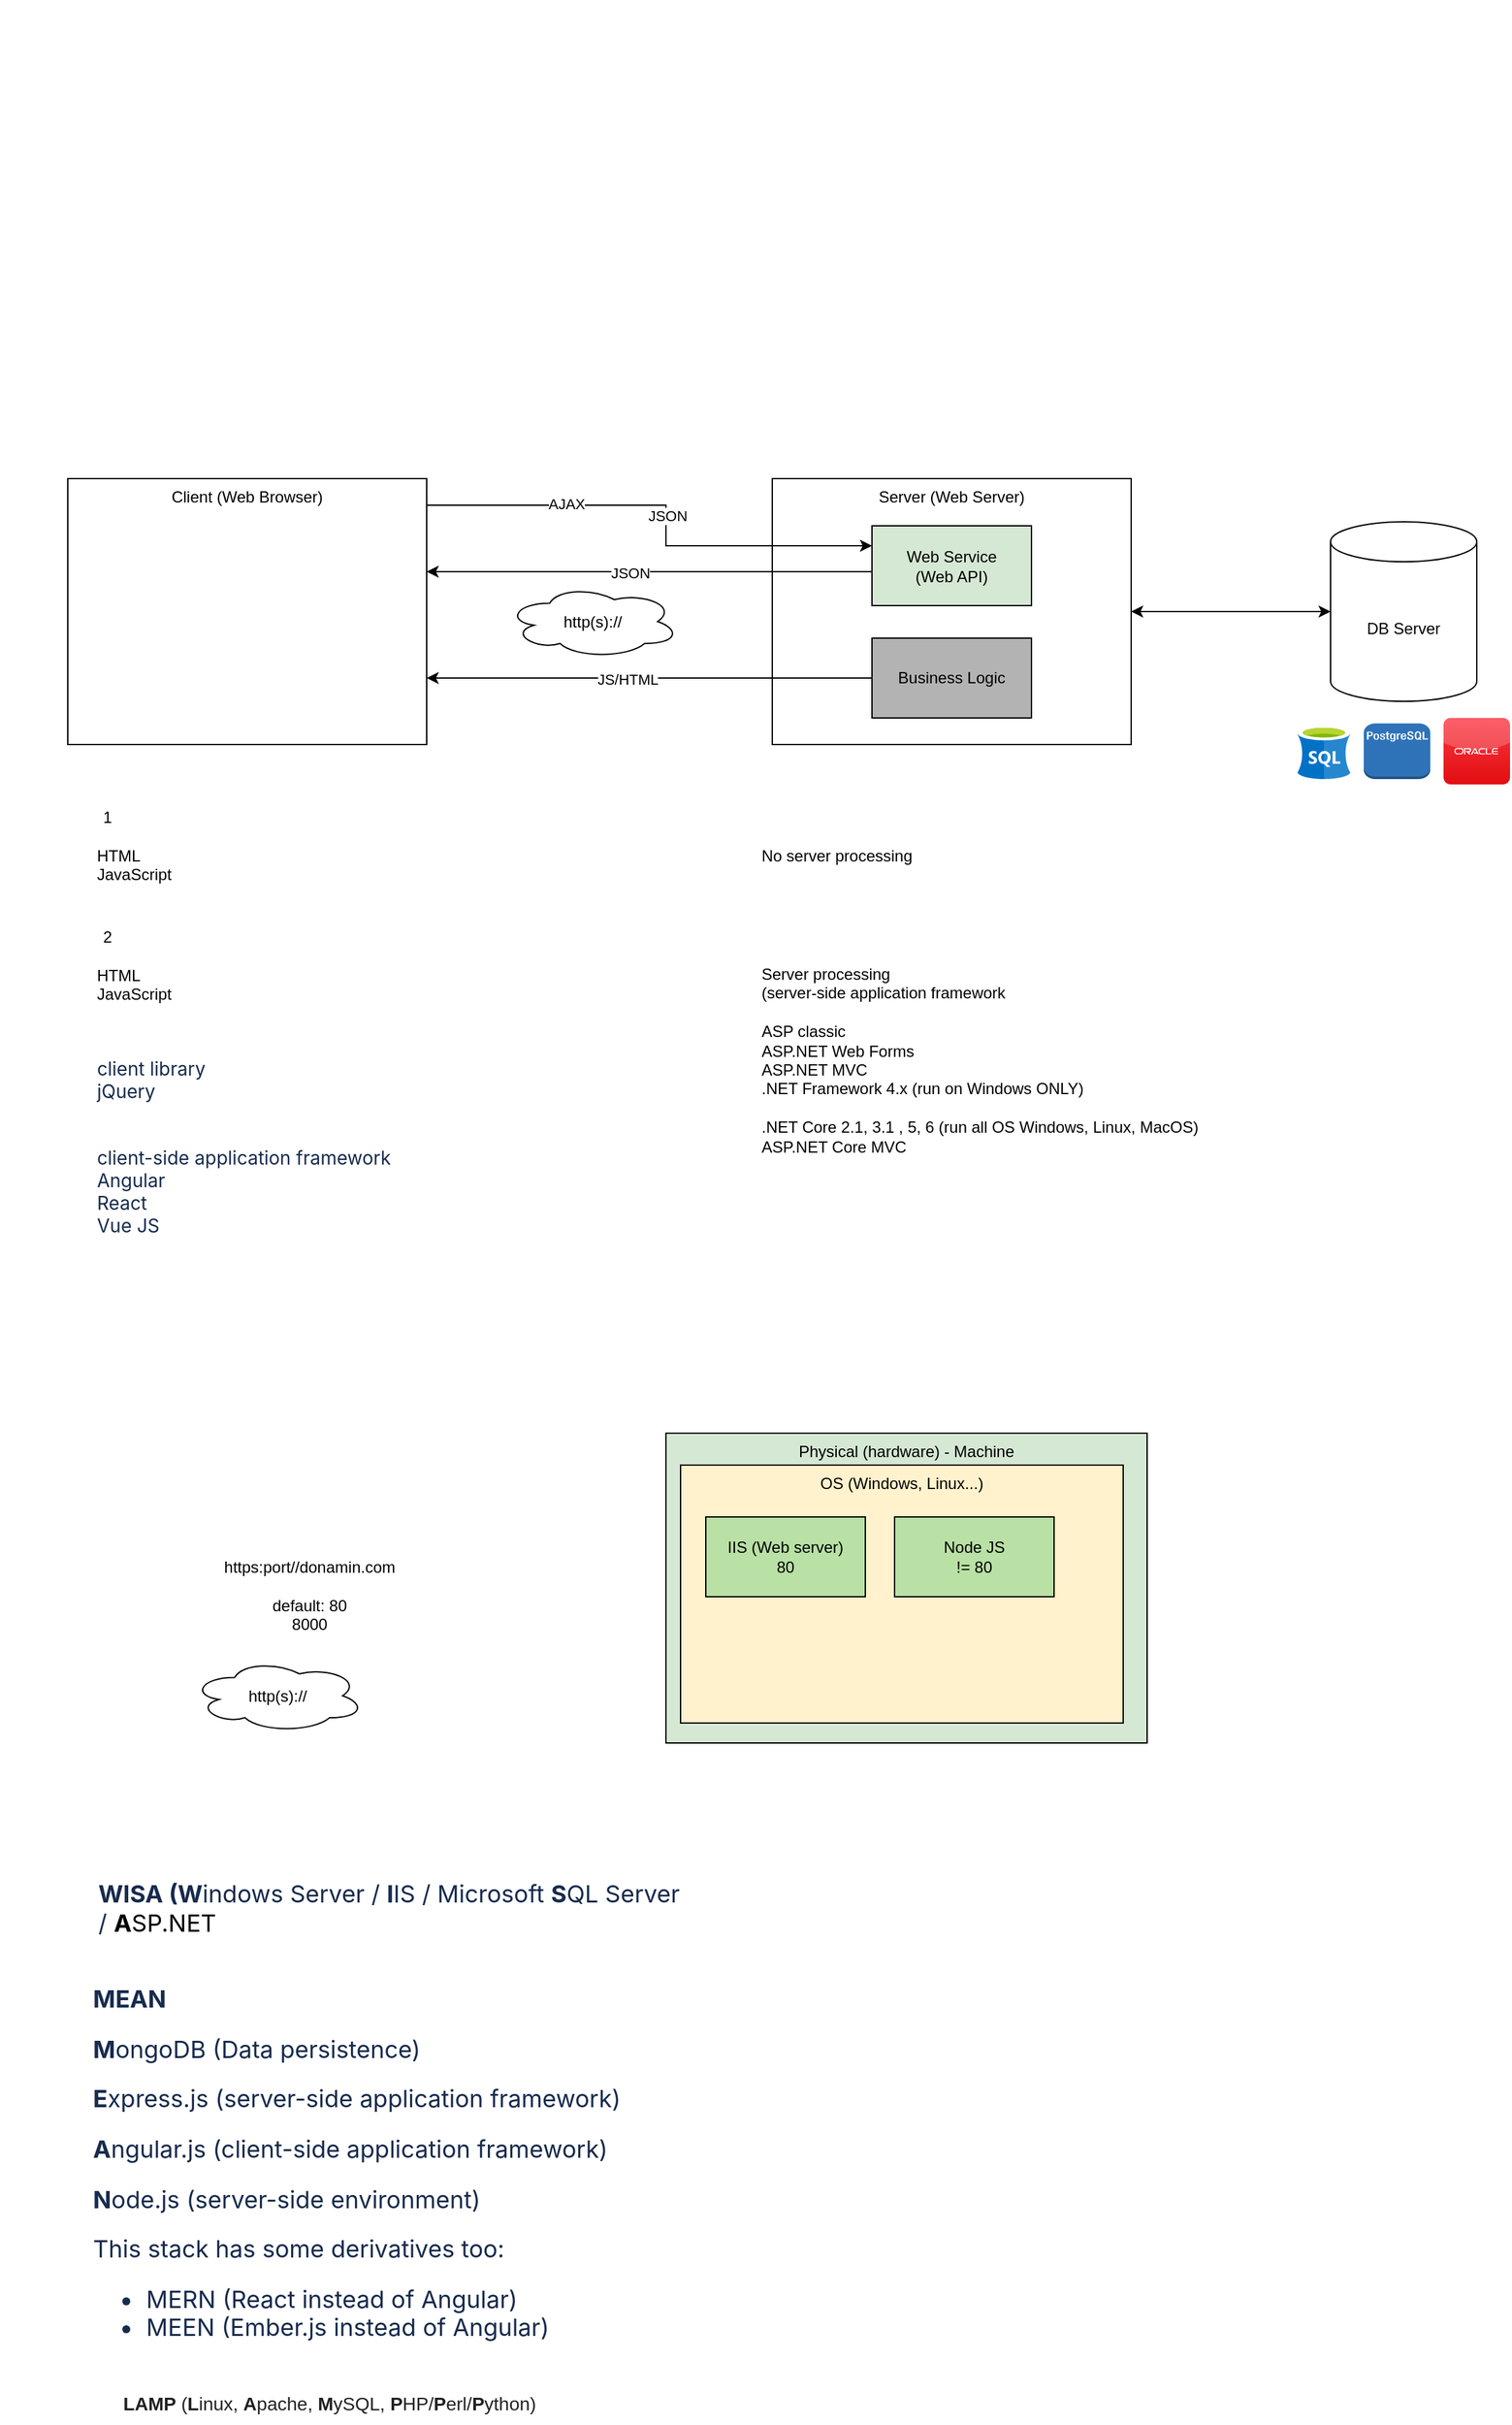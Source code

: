 <mxfile version="20.8.19" type="github" pages="3">
  <diagram id="5cCi1Eh8cCQ5nzxvWx1p" name="Page-1">
    <mxGraphModel dx="1837" dy="1928" grid="0" gridSize="10" guides="1" tooltips="1" connect="1" arrows="1" fold="1" page="1" pageScale="1" pageWidth="850" pageHeight="1100" math="0" shadow="0">
      <root>
        <mxCell id="0" />
        <mxCell id="1" parent="0" />
        <mxCell id="IHYzV8KYLN-hy0-dBfOD-2" value="Client (Web Browser)" style="rounded=0;whiteSpace=wrap;html=1;horizontal=1;verticalAlign=top;" parent="1" vertex="1">
          <mxGeometry y="80" width="270" height="200" as="geometry" />
        </mxCell>
        <mxCell id="IHYzV8KYLN-hy0-dBfOD-3" value="" style="shape=image;html=1;verticalAlign=top;verticalLabelPosition=bottom;labelBackgroundColor=#ffffff;imageAspect=0;aspect=fixed;image=https://cdn2.iconfinder.com/data/icons/social-media-and-payment/64/-43-128.png" parent="1" vertex="1">
          <mxGeometry x="50" y="140" width="40" height="40" as="geometry" />
        </mxCell>
        <mxCell id="IHYzV8KYLN-hy0-dBfOD-4" value="" style="shape=image;html=1;verticalAlign=top;verticalLabelPosition=bottom;labelBackgroundColor=#ffffff;imageAspect=0;aspect=fixed;image=https://cdn0.iconfinder.com/data/icons/apple-apps/100/Apple_Safari-128.png" parent="1" vertex="1">
          <mxGeometry x="160" y="140" width="40" height="40" as="geometry" />
        </mxCell>
        <mxCell id="IHYzV8KYLN-hy0-dBfOD-5" value="" style="shape=image;html=1;verticalAlign=top;verticalLabelPosition=bottom;labelBackgroundColor=#ffffff;imageAspect=0;aspect=fixed;image=https://cdn2.iconfinder.com/data/icons/browsers/Chrome.png" parent="1" vertex="1">
          <mxGeometry x="110" y="142.5" width="35" height="35" as="geometry" />
        </mxCell>
        <mxCell id="IHYzV8KYLN-hy0-dBfOD-7" value="http(s)://" style="ellipse;shape=cloud;whiteSpace=wrap;html=1;" parent="1" vertex="1">
          <mxGeometry x="330" y="160" width="130" height="55" as="geometry" />
        </mxCell>
        <mxCell id="IHYzV8KYLN-hy0-dBfOD-8" value="Server (Web Server)" style="rounded=0;whiteSpace=wrap;html=1;horizontal=1;verticalAlign=top;" parent="1" vertex="1">
          <mxGeometry x="530" y="80" width="270" height="200" as="geometry" />
        </mxCell>
        <mxCell id="t98iltIGaiwWqyX_PigD-3" style="edgeStyle=orthogonalEdgeStyle;rounded=0;orthogonalLoop=1;jettySize=auto;html=1;entryX=1;entryY=0.75;entryDx=0;entryDy=0;fontColor=#000000;startArrow=none;startFill=0;exitX=0;exitY=0.5;exitDx=0;exitDy=0;" parent="1" source="t98iltIGaiwWqyX_PigD-7" target="IHYzV8KYLN-hy0-dBfOD-2" edge="1">
          <mxGeometry relative="1" as="geometry" />
        </mxCell>
        <mxCell id="t98iltIGaiwWqyX_PigD-6" value="JS/HTML" style="edgeLabel;html=1;align=center;verticalAlign=middle;resizable=0;points=[];fontColor=#000000;" parent="t98iltIGaiwWqyX_PigD-3" connectable="0" vertex="1">
          <mxGeometry x="0.1" y="1" relative="1" as="geometry">
            <mxPoint as="offset" />
          </mxGeometry>
        </mxCell>
        <mxCell id="IHYzV8KYLN-hy0-dBfOD-9" value="" style="shape=image;html=1;verticalAlign=top;verticalLabelPosition=bottom;labelBackgroundColor=#ffffff;imageAspect=0;aspect=fixed;image=https://cdn0.iconfinder.com/data/icons/long-shadow-web-icons/512/nodejs-128.png" parent="1" vertex="1">
          <mxGeometry x="740" y="35" width="40" height="40" as="geometry" />
        </mxCell>
        <mxCell id="IHYzV8KYLN-hy0-dBfOD-14" style="edgeStyle=orthogonalEdgeStyle;rounded=0;orthogonalLoop=1;jettySize=auto;html=1;exitX=0;exitY=0.5;exitDx=0;exitDy=0;exitPerimeter=0;startArrow=classic;startFill=1;" parent="1" source="IHYzV8KYLN-hy0-dBfOD-10" target="IHYzV8KYLN-hy0-dBfOD-8" edge="1">
          <mxGeometry relative="1" as="geometry" />
        </mxCell>
        <mxCell id="IHYzV8KYLN-hy0-dBfOD-10" value="DB Server" style="shape=cylinder3;whiteSpace=wrap;html=1;boundedLbl=1;backgroundOutline=1;size=15;" parent="1" vertex="1">
          <mxGeometry x="950" y="112.5" width="110" height="135" as="geometry" />
        </mxCell>
        <mxCell id="IHYzV8KYLN-hy0-dBfOD-11" value="" style="sketch=0;aspect=fixed;html=1;points=[];align=center;image;fontSize=12;image=img/lib/mscae/dep/SQL_Server_Stretch_DB.svg;" parent="1" vertex="1">
          <mxGeometry x="925" y="265.94" width="40" height="40" as="geometry" />
        </mxCell>
        <mxCell id="IHYzV8KYLN-hy0-dBfOD-12" value="" style="outlineConnect=0;dashed=0;verticalLabelPosition=bottom;verticalAlign=top;align=center;html=1;shape=mxgraph.aws3.postgre_sql_instance;fillColor=#2E73B8;gradientColor=none;" parent="1" vertex="1">
          <mxGeometry x="975" y="264.07" width="50" height="41.87" as="geometry" />
        </mxCell>
        <mxCell id="IHYzV8KYLN-hy0-dBfOD-13" value="" style="dashed=0;outlineConnect=0;html=1;align=center;labelPosition=center;verticalLabelPosition=bottom;verticalAlign=top;shape=mxgraph.webicons.oracle;fillColor=#FA3743;gradientColor=#E10E11" parent="1" vertex="1">
          <mxGeometry x="1035" y="260" width="50" height="50" as="geometry" />
        </mxCell>
        <mxCell id="IHYzV8KYLN-hy0-dBfOD-15" value="" style="shape=image;verticalLabelPosition=bottom;labelBackgroundColor=default;verticalAlign=top;aspect=fixed;imageAspect=0;image=https://d22e4d61ky6061.cloudfront.net/sites/default/files/Microsoft%20IIS_1.png;" parent="1" vertex="1">
          <mxGeometry x="530" y="20" width="70" height="70" as="geometry" />
        </mxCell>
        <mxCell id="IHYzV8KYLN-hy0-dBfOD-16" value="" style="shape=image;verticalLabelPosition=bottom;labelBackgroundColor=default;verticalAlign=top;aspect=fixed;imageAspect=0;image=https://st.quantrimang.com/photos/image/2020/11/04/apache-tomcat-server-va-apache-web-server-2.jpg;" parent="1" vertex="1">
          <mxGeometry x="590" y="40" width="72.9" height="30" as="geometry" />
        </mxCell>
        <mxCell id="IHYzV8KYLN-hy0-dBfOD-17" value="" style="shape=image;verticalLabelPosition=bottom;labelBackgroundColor=default;verticalAlign=top;aspect=fixed;imageAspect=0;image=https://upload.wikimedia.org/wikipedia/commons/thumb/f/fe/Apache_Tomcat_logo.svg/1200px-Apache_Tomcat_logo.svg.png;" parent="1" vertex="1">
          <mxGeometry x="680" y="40" width="42.39" height="30" as="geometry" />
        </mxCell>
        <mxCell id="IHYzV8KYLN-hy0-dBfOD-18" value="&lt;b style=&quot;color: rgb(32, 33, 34); font-family: sans-serif; font-size: 14px; text-align: start; background-color: rgb(255, 255, 255);&quot;&gt;LAMP&lt;/b&gt;&lt;span style=&quot;color: rgb(32, 33, 34); font-family: sans-serif; font-size: 14px; text-align: start; background-color: rgb(255, 255, 255);&quot;&gt;&amp;nbsp;(&lt;/span&gt;&lt;b style=&quot;color: rgb(32, 33, 34); font-family: sans-serif; font-size: 14px; text-align: start; background-color: rgb(255, 255, 255);&quot;&gt;L&lt;/b&gt;&lt;span style=&quot;color: rgb(32, 33, 34); font-family: sans-serif; font-size: 14px; text-align: start; background-color: rgb(255, 255, 255);&quot;&gt;inux,&amp;nbsp;&lt;/span&gt;&lt;b style=&quot;color: rgb(32, 33, 34); font-family: sans-serif; font-size: 14px; text-align: start; background-color: rgb(255, 255, 255);&quot;&gt;A&lt;/b&gt;&lt;span style=&quot;color: rgb(32, 33, 34); font-family: sans-serif; font-size: 14px; text-align: start; background-color: rgb(255, 255, 255);&quot;&gt;pache,&amp;nbsp;&lt;/span&gt;&lt;b style=&quot;color: rgb(32, 33, 34); font-family: sans-serif; font-size: 14px; text-align: start; background-color: rgb(255, 255, 255);&quot;&gt;M&lt;/b&gt;&lt;span style=&quot;color: rgb(32, 33, 34); font-family: sans-serif; font-size: 14px; text-align: start; background-color: rgb(255, 255, 255);&quot;&gt;ySQL,&amp;nbsp;&lt;/span&gt;&lt;b style=&quot;color: rgb(32, 33, 34); font-family: sans-serif; font-size: 14px; text-align: start; background-color: rgb(255, 255, 255);&quot;&gt;P&lt;/b&gt;&lt;span style=&quot;color: rgb(32, 33, 34); font-family: sans-serif; font-size: 14px; text-align: start; background-color: rgb(255, 255, 255);&quot;&gt;HP/&lt;/span&gt;&lt;b style=&quot;color: rgb(32, 33, 34); font-family: sans-serif; font-size: 14px; text-align: start; background-color: rgb(255, 255, 255);&quot;&gt;P&lt;/b&gt;&lt;span style=&quot;color: rgb(32, 33, 34); font-family: sans-serif; font-size: 14px; text-align: start; background-color: rgb(255, 255, 255);&quot;&gt;erl/&lt;/span&gt;&lt;b style=&quot;color: rgb(32, 33, 34); font-family: sans-serif; font-size: 14px; text-align: start; background-color: rgb(255, 255, 255);&quot;&gt;P&lt;/b&gt;&lt;span style=&quot;color: rgb(32, 33, 34); font-family: sans-serif; font-size: 14px; text-align: start; background-color: rgb(255, 255, 255);&quot;&gt;ython)&amp;nbsp;&lt;/span&gt;" style="text;html=1;strokeColor=none;fillColor=none;align=center;verticalAlign=middle;whiteSpace=wrap;rounded=0;" parent="1" vertex="1">
          <mxGeometry x="-51" y="1513" width="500" height="30" as="geometry" />
        </mxCell>
        <mxCell id="IHYzV8KYLN-hy0-dBfOD-20" value="" style="shape=image;verticalLabelPosition=bottom;labelBackgroundColor=default;verticalAlign=top;aspect=fixed;imageAspect=0;image=https://upload.wikimedia.org/wikipedia/commons/thumb/9/93/MongoDB_Logo.svg/2560px-MongoDB_Logo.svg.png;" parent="1" vertex="1">
          <mxGeometry x="925.71" y="330" width="148.57" height="40" as="geometry" />
        </mxCell>
        <mxCell id="t98iltIGaiwWqyX_PigD-1" value="&lt;p style=&quot;-webkit-font-smoothing: antialiased; box-sizing: border-box; margin-top: 0px; margin-bottom: 1rem; font-feature-settings: &amp;quot;ss01&amp;quot;; font-family: &amp;quot;Charlie Text&amp;quot;, -apple-system, BlinkMacSystemFont, &amp;quot;Segoe UI&amp;quot;, Roboto, &amp;quot;Helvetica Neue&amp;quot;, Arial, sans-serif, &amp;quot;Apple Color Emoji&amp;quot;, &amp;quot;Segoe UI Emoji&amp;quot;, &amp;quot;Segoe UI Symbol&amp;quot;; font-size: 18px; text-align: left; background-color: rgb(255, 255, 255);&quot;&gt;&lt;span style=&quot;color: rgb(23, 43, 77); -webkit-font-smoothing: antialiased; box-sizing: border-box; font-weight: bolder;&quot;&gt;WISA (&lt;/span&gt;&lt;span style=&quot;color: rgb(23, 43, 77); -webkit-font-smoothing: antialiased; box-sizing: border-box;&quot;&gt;&lt;b&gt;W&lt;/b&gt;indows Server / &lt;/span&gt;&lt;span style=&quot;color: rgb(23, 43, 77); -webkit-font-smoothing: antialiased; box-sizing: border-box;&quot;&gt;&lt;b&gt;I&lt;/b&gt;&lt;/span&gt;&lt;span style=&quot;color: rgb(23, 43, 77); -webkit-font-smoothing: antialiased; box-sizing: border-box;&quot;&gt;IS / Microsoft &lt;b&gt;S&lt;/b&gt;QL Server /&lt;/span&gt;&lt;font color=&quot;#172b4d&quot;&gt;&amp;nbsp;&lt;/font&gt;&lt;a style=&quot;-webkit-font-smoothing: antialiased; box-sizing: border-box; text-decoration-line: none; background-color: transparent;&quot; href=&quot;http://asp.net/&quot;&gt;&lt;span style=&quot;-webkit-font-smoothing: antialiased; box-sizing: border-box;&quot;&gt;&lt;font color=&quot;#000000&quot;&gt;&lt;b style=&quot;&quot;&gt;A&lt;/b&gt;SP.&lt;/font&gt;&lt;/span&gt;&lt;/a&gt;NET&lt;/p&gt;" style="text;html=1;strokeColor=none;fillColor=none;align=center;verticalAlign=middle;whiteSpace=wrap;rounded=0;" parent="1" vertex="1">
          <mxGeometry x="22" y="1113" width="530" height="100" as="geometry" />
        </mxCell>
        <mxCell id="t98iltIGaiwWqyX_PigD-2" value="&lt;p style=&quot;-webkit-font-smoothing: antialiased; box-sizing: border-box; margin-top: 0px; margin-bottom: 1rem; font-feature-settings: &amp;quot;ss01&amp;quot;; color: rgb(23, 43, 77); font-family: &amp;quot;Charlie Text&amp;quot;, -apple-system, BlinkMacSystemFont, &amp;quot;Segoe UI&amp;quot;, Roboto, &amp;quot;Helvetica Neue&amp;quot;, Arial, sans-serif, &amp;quot;Apple Color Emoji&amp;quot;, &amp;quot;Segoe UI Emoji&amp;quot;, &amp;quot;Segoe UI Symbol&amp;quot;; font-size: 18px; text-align: left; background-color: rgb(255, 255, 255);&quot;&gt;&lt;span style=&quot;-webkit-font-smoothing: antialiased; box-sizing: border-box; font-weight: bolder;&quot;&gt;MEAN&lt;/span&gt;&lt;/p&gt;&lt;p style=&quot;-webkit-font-smoothing: antialiased; box-sizing: border-box; margin-top: 0px; margin-bottom: 1rem; font-feature-settings: &amp;quot;ss01&amp;quot;; color: rgb(23, 43, 77); font-family: &amp;quot;Charlie Text&amp;quot;, -apple-system, BlinkMacSystemFont, &amp;quot;Segoe UI&amp;quot;, Roboto, &amp;quot;Helvetica Neue&amp;quot;, Arial, sans-serif, &amp;quot;Apple Color Emoji&amp;quot;, &amp;quot;Segoe UI Emoji&amp;quot;, &amp;quot;Segoe UI Symbol&amp;quot;; font-size: 18px; text-align: left; background-color: rgb(255, 255, 255);&quot;&gt;&lt;span style=&quot;-webkit-font-smoothing: antialiased; box-sizing: border-box; font-weight: bolder;&quot;&gt;M&lt;/span&gt;ongoDB (Data persistence)&lt;/p&gt;&lt;p style=&quot;-webkit-font-smoothing: antialiased; box-sizing: border-box; margin-top: 0px; margin-bottom: 1rem; font-feature-settings: &amp;quot;ss01&amp;quot;; color: rgb(23, 43, 77); font-family: &amp;quot;Charlie Text&amp;quot;, -apple-system, BlinkMacSystemFont, &amp;quot;Segoe UI&amp;quot;, Roboto, &amp;quot;Helvetica Neue&amp;quot;, Arial, sans-serif, &amp;quot;Apple Color Emoji&amp;quot;, &amp;quot;Segoe UI Emoji&amp;quot;, &amp;quot;Segoe UI Symbol&amp;quot;; font-size: 18px; text-align: left; background-color: rgb(255, 255, 255);&quot;&gt;&lt;span style=&quot;-webkit-font-smoothing: antialiased; box-sizing: border-box; font-weight: bolder;&quot;&gt;E&lt;/span&gt;xpress.js (server-side application framework)&lt;/p&gt;&lt;p style=&quot;-webkit-font-smoothing: antialiased; box-sizing: border-box; margin-top: 0px; margin-bottom: 1rem; font-feature-settings: &amp;quot;ss01&amp;quot;; color: rgb(23, 43, 77); font-family: &amp;quot;Charlie Text&amp;quot;, -apple-system, BlinkMacSystemFont, &amp;quot;Segoe UI&amp;quot;, Roboto, &amp;quot;Helvetica Neue&amp;quot;, Arial, sans-serif, &amp;quot;Apple Color Emoji&amp;quot;, &amp;quot;Segoe UI Emoji&amp;quot;, &amp;quot;Segoe UI Symbol&amp;quot;; font-size: 18px; text-align: left; background-color: rgb(255, 255, 255);&quot;&gt;&lt;span style=&quot;-webkit-font-smoothing: antialiased; box-sizing: border-box; font-weight: bolder;&quot;&gt;A&lt;/span&gt;ngular.js (client-side application framework)&lt;/p&gt;&lt;p style=&quot;-webkit-font-smoothing: antialiased; box-sizing: border-box; margin-top: 0px; margin-bottom: 1rem; font-feature-settings: &amp;quot;ss01&amp;quot;; color: rgb(23, 43, 77); font-family: &amp;quot;Charlie Text&amp;quot;, -apple-system, BlinkMacSystemFont, &amp;quot;Segoe UI&amp;quot;, Roboto, &amp;quot;Helvetica Neue&amp;quot;, Arial, sans-serif, &amp;quot;Apple Color Emoji&amp;quot;, &amp;quot;Segoe UI Emoji&amp;quot;, &amp;quot;Segoe UI Symbol&amp;quot;; font-size: 18px; text-align: left; background-color: rgb(255, 255, 255);&quot;&gt;&lt;span style=&quot;-webkit-font-smoothing: antialiased; box-sizing: border-box; font-weight: bolder;&quot;&gt;N&lt;/span&gt;ode.js (server-side environment)&lt;br style=&quot;-webkit-font-smoothing: antialiased; box-sizing: border-box;&quot;&gt;&lt;/p&gt;&lt;p style=&quot;-webkit-font-smoothing: antialiased; box-sizing: border-box; margin-top: 0px; margin-bottom: 1rem; font-feature-settings: &amp;quot;ss01&amp;quot;; color: rgb(23, 43, 77); font-family: &amp;quot;Charlie Text&amp;quot;, -apple-system, BlinkMacSystemFont, &amp;quot;Segoe UI&amp;quot;, Roboto, &amp;quot;Helvetica Neue&amp;quot;, Arial, sans-serif, &amp;quot;Apple Color Emoji&amp;quot;, &amp;quot;Segoe UI Emoji&amp;quot;, &amp;quot;Segoe UI Symbol&amp;quot;; font-size: 18px; text-align: left; background-color: rgb(255, 255, 255);&quot;&gt;This stack has some derivatives too:&lt;/p&gt;&lt;ul style=&quot;-webkit-font-smoothing: antialiased; box-sizing: border-box; margin-top: 0px; margin-bottom: 1rem; color: rgb(23, 43, 77); font-family: &amp;quot;Charlie Text&amp;quot;, -apple-system, BlinkMacSystemFont, &amp;quot;Segoe UI&amp;quot;, Roboto, &amp;quot;Helvetica Neue&amp;quot;, Arial, sans-serif, &amp;quot;Apple Color Emoji&amp;quot;, &amp;quot;Segoe UI Emoji&amp;quot;, &amp;quot;Segoe UI Symbol&amp;quot;; font-size: 18px; text-align: left; background-color: rgb(255, 255, 255);&quot;&gt;&lt;li style=&quot;-webkit-font-smoothing: antialiased; box-sizing: border-box; font-feature-settings: &amp;quot;ss01&amp;quot;;&quot;&gt;MERN (React instead of Angular)&lt;/li&gt;&lt;li style=&quot;-webkit-font-smoothing: antialiased; box-sizing: border-box; font-feature-settings: &amp;quot;ss01&amp;quot;;&quot;&gt;MEEN (Ember.js instead of Angular)&lt;/li&gt;&lt;/ul&gt;" style="text;html=1;strokeColor=none;fillColor=none;align=center;verticalAlign=middle;whiteSpace=wrap;rounded=0;fontColor=#000000;" parent="1" vertex="1">
          <mxGeometry x="2" y="1200" width="431" height="310" as="geometry" />
        </mxCell>
        <mxCell id="t98iltIGaiwWqyX_PigD-7" value="Business Logic" style="rounded=0;whiteSpace=wrap;html=1;fontColor=#000000;fillColor=#B3B3B3;" parent="1" vertex="1">
          <mxGeometry x="605" y="200" width="120" height="60" as="geometry" />
        </mxCell>
        <mxCell id="t98iltIGaiwWqyX_PigD-12" value="" style="shape=image;verticalLabelPosition=bottom;labelBackgroundColor=default;verticalAlign=top;aspect=fixed;imageAspect=0;image=https://i.pinimg.com/originals/b8/d6/d5/b8d6d57b6dc9dcc7a5d8dd49be115e72.jpg;" parent="1" vertex="1">
          <mxGeometry x="142.9" y="-280" width="520" height="252" as="geometry" />
        </mxCell>
        <mxCell id="t98iltIGaiwWqyX_PigD-13" value="Web Service&lt;br&gt;(Web API)" style="rounded=0;whiteSpace=wrap;html=1;fontColor=#000000;fillColor=#D5E8D4;" parent="1" vertex="1">
          <mxGeometry x="605" y="115.5" width="120" height="60" as="geometry" />
        </mxCell>
        <mxCell id="t98iltIGaiwWqyX_PigD-14" style="edgeStyle=orthogonalEdgeStyle;rounded=0;orthogonalLoop=1;jettySize=auto;html=1;entryX=1;entryY=0.35;entryDx=0;entryDy=0;fontColor=#000000;startArrow=none;startFill=0;entryPerimeter=0;exitX=0;exitY=0.5;exitDx=0;exitDy=0;" parent="1" source="t98iltIGaiwWqyX_PigD-13" target="IHYzV8KYLN-hy0-dBfOD-2" edge="1">
          <mxGeometry relative="1" as="geometry">
            <mxPoint x="460" y="110" as="sourcePoint" />
            <mxPoint x="280" y="240" as="targetPoint" />
            <Array as="points">
              <mxPoint x="605" y="150" />
            </Array>
          </mxGeometry>
        </mxCell>
        <mxCell id="t98iltIGaiwWqyX_PigD-15" value="JSON" style="edgeLabel;html=1;align=center;verticalAlign=middle;resizable=0;points=[];fontColor=#000000;" parent="t98iltIGaiwWqyX_PigD-14" connectable="0" vertex="1">
          <mxGeometry x="0.1" y="1" relative="1" as="geometry">
            <mxPoint as="offset" />
          </mxGeometry>
        </mxCell>
        <mxCell id="KGwbMUtfveAvBgW0088o-1" value="HTML&lt;br&gt;JavaScript" style="text;html=1;strokeColor=none;fillColor=none;align=left;verticalAlign=top;whiteSpace=wrap;rounded=0;fontColor=#000000;" parent="1" vertex="1">
          <mxGeometry x="20" y="350" width="210" height="30" as="geometry" />
        </mxCell>
        <mxCell id="KGwbMUtfveAvBgW0088o-2" value="No server processing" style="text;html=1;strokeColor=none;fillColor=none;align=left;verticalAlign=top;whiteSpace=wrap;rounded=0;fontColor=#000000;" parent="1" vertex="1">
          <mxGeometry x="520" y="350" width="210" height="30" as="geometry" />
        </mxCell>
        <mxCell id="KGwbMUtfveAvBgW0088o-3" value="1" style="text;html=1;strokeColor=none;fillColor=none;align=center;verticalAlign=middle;whiteSpace=wrap;rounded=0;fontColor=#000000;" parent="1" vertex="1">
          <mxGeometry y="320" width="60" height="30" as="geometry" />
        </mxCell>
        <mxCell id="KGwbMUtfveAvBgW0088o-4" value="HTML&lt;br&gt;JavaScript" style="text;html=1;strokeColor=none;fillColor=none;align=left;verticalAlign=top;whiteSpace=wrap;rounded=0;fontColor=#000000;" parent="1" vertex="1">
          <mxGeometry x="20" y="440" width="210" height="30" as="geometry" />
        </mxCell>
        <mxCell id="KGwbMUtfveAvBgW0088o-5" value="Server processing&lt;br&gt;(server-side application framework&lt;br&gt;&lt;br&gt;ASP classic&lt;br&gt;ASP.NET Web Forms&lt;br&gt;ASP.NET MVC&lt;br&gt;.NET Framework 4.x (run on Windows ONLY)&lt;br&gt;&lt;br&gt;.NET Core 2.1, 3.1 , 5, 6 (run all OS Windows, Linux, MacOS)&lt;br&gt;ASP.NET Core MVC&lt;br&gt;" style="text;html=1;strokeColor=none;fillColor=none;align=left;verticalAlign=top;whiteSpace=wrap;rounded=0;fontColor=#000000;" parent="1" vertex="1">
          <mxGeometry x="520" y="439" width="413" height="166" as="geometry" />
        </mxCell>
        <mxCell id="KGwbMUtfveAvBgW0088o-6" value="2" style="text;html=1;strokeColor=none;fillColor=none;align=center;verticalAlign=middle;whiteSpace=wrap;rounded=0;fontColor=#000000;" parent="1" vertex="1">
          <mxGeometry y="410" width="60" height="30" as="geometry" />
        </mxCell>
        <mxCell id="KGwbMUtfveAvBgW0088o-7" style="edgeStyle=orthogonalEdgeStyle;rounded=0;orthogonalLoop=1;jettySize=auto;html=1;fontColor=#000000;startArrow=none;startFill=0;exitX=1;exitY=0.25;exitDx=0;exitDy=0;entryX=0;entryY=0.25;entryDx=0;entryDy=0;" parent="1" source="IHYzV8KYLN-hy0-dBfOD-2" target="t98iltIGaiwWqyX_PigD-13" edge="1">
          <mxGeometry relative="1" as="geometry">
            <mxPoint x="615" y="155.5" as="sourcePoint" />
            <mxPoint x="450" y="90" as="targetPoint" />
            <Array as="points">
              <mxPoint x="270" y="100" />
              <mxPoint x="450" y="100" />
              <mxPoint x="450" y="131" />
            </Array>
          </mxGeometry>
        </mxCell>
        <mxCell id="KGwbMUtfveAvBgW0088o-8" value="JSON" style="edgeLabel;html=1;align=center;verticalAlign=middle;resizable=0;points=[];fontColor=#000000;" parent="KGwbMUtfveAvBgW0088o-7" connectable="0" vertex="1">
          <mxGeometry x="0.1" y="1" relative="1" as="geometry">
            <mxPoint as="offset" />
          </mxGeometry>
        </mxCell>
        <mxCell id="KGwbMUtfveAvBgW0088o-10" value="AJAX" style="edgeLabel;html=1;align=center;verticalAlign=middle;resizable=0;points=[];fontColor=#000000;" parent="KGwbMUtfveAvBgW0088o-7" connectable="0" vertex="1">
          <mxGeometry x="-0.317" y="1" relative="1" as="geometry">
            <mxPoint as="offset" />
          </mxGeometry>
        </mxCell>
        <mxCell id="KGwbMUtfveAvBgW0088o-11" value="Physical (hardware) - Machine" style="rounded=0;whiteSpace=wrap;html=1;fontColor=#000000;fillColor=#D5E8D4;verticalAlign=top;" parent="1" vertex="1">
          <mxGeometry x="450" y="798" width="362" height="233" as="geometry" />
        </mxCell>
        <mxCell id="KGwbMUtfveAvBgW0088o-12" value="OS (Windows, Linux...)" style="rounded=0;whiteSpace=wrap;html=1;fontColor=#000000;fillColor=#FFF2CC;verticalAlign=top;" parent="1" vertex="1">
          <mxGeometry x="461" y="822" width="333" height="194" as="geometry" />
        </mxCell>
        <mxCell id="KGwbMUtfveAvBgW0088o-13" value="IIS (Web server)&lt;br&gt;80" style="rounded=0;whiteSpace=wrap;html=1;fontColor=#000000;fillColor=#B9E0A5;" parent="1" vertex="1">
          <mxGeometry x="480" y="861" width="120" height="60" as="geometry" />
        </mxCell>
        <mxCell id="KGwbMUtfveAvBgW0088o-14" style="edgeStyle=none;rounded=0;orthogonalLoop=1;jettySize=auto;html=1;exitX=1;exitY=0.75;exitDx=0;exitDy=0;fontColor=#000000;startArrow=none;startFill=0;" parent="1" source="KGwbMUtfveAvBgW0088o-13" target="KGwbMUtfveAvBgW0088o-13" edge="1">
          <mxGeometry relative="1" as="geometry" />
        </mxCell>
        <mxCell id="KGwbMUtfveAvBgW0088o-15" value="Node JS&lt;br&gt;!= 80" style="rounded=0;whiteSpace=wrap;html=1;fontColor=#000000;fillColor=#B9E0A5;" parent="1" vertex="1">
          <mxGeometry x="622" y="861" width="120" height="60" as="geometry" />
        </mxCell>
        <mxCell id="KGwbMUtfveAvBgW0088o-16" value="http(s)://" style="ellipse;shape=cloud;whiteSpace=wrap;html=1;" parent="1" vertex="1">
          <mxGeometry x="93" y="968" width="130" height="55" as="geometry" />
        </mxCell>
        <mxCell id="KGwbMUtfveAvBgW0088o-17" value="https:port//donamin.com&lt;br&gt;&lt;br&gt;default: 80&lt;br&gt;8000" style="text;html=1;strokeColor=none;fillColor=none;align=center;verticalAlign=middle;whiteSpace=wrap;rounded=0;fontColor=#000000;" parent="1" vertex="1">
          <mxGeometry x="152" y="905" width="60" height="30" as="geometry" />
        </mxCell>
        <mxCell id="KGwbMUtfveAvBgW0088o-18" value="&lt;span style=&quot;color: rgb(23, 43, 77); font-family: &amp;quot;Charlie Text&amp;quot;, -apple-system, BlinkMacSystemFont, &amp;quot;Segoe UI&amp;quot;, Roboto, &amp;quot;Helvetica Neue&amp;quot;, Arial, sans-serif, &amp;quot;Apple Color Emoji&amp;quot;, &amp;quot;Segoe UI Emoji&amp;quot;, &amp;quot;Segoe UI Symbol&amp;quot;; font-size: 14px; background-color: rgb(255, 255, 255);&quot;&gt;client library&lt;br style=&quot;font-size: 14px;&quot;&gt;jQuery&lt;br style=&quot;font-size: 14px;&quot;&gt;&lt;br style=&quot;font-size: 14px;&quot;&gt;&lt;br style=&quot;font-size: 14px;&quot;&gt;client-side application framework&lt;br style=&quot;font-size: 14px;&quot;&gt;Angular&lt;br style=&quot;font-size: 14px;&quot;&gt;React&lt;br style=&quot;font-size: 14px;&quot;&gt;Vue JS&lt;br style=&quot;font-size: 14px;&quot;&gt;&lt;/span&gt;" style="text;html=1;strokeColor=none;fillColor=none;align=left;verticalAlign=top;whiteSpace=wrap;rounded=0;fontColor=#000000;fontSize=14;" parent="1" vertex="1">
          <mxGeometry x="20" y="509" width="358" height="206" as="geometry" />
        </mxCell>
      </root>
    </mxGraphModel>
  </diagram>
  <diagram id="Kfm72_BVPnwSHHTGpmAe" name="Page-2">
    <mxGraphModel dx="987" dy="828" grid="1" gridSize="10" guides="1" tooltips="1" connect="1" arrows="1" fold="1" page="1" pageScale="1" pageWidth="850" pageHeight="1100" math="0" shadow="0">
      <root>
        <mxCell id="0" />
        <mxCell id="1" parent="0" />
        <mxCell id="rtX21FW4LfnfoEYosthL-2" value="Partner" style="shape=table;startSize=30;container=1;collapsible=1;childLayout=tableLayout;fixedRows=1;rowLines=0;fontStyle=1;align=center;resizeLast=1;" parent="1" vertex="1">
          <mxGeometry x="40" y="50" width="260" height="400" as="geometry" />
        </mxCell>
        <mxCell id="rtX21FW4LfnfoEYosthL-3" value="" style="shape=tableRow;horizontal=0;startSize=0;swimlaneHead=0;swimlaneBody=0;fillColor=none;collapsible=0;dropTarget=0;points=[[0,0.5],[1,0.5]];portConstraint=eastwest;top=0;left=0;right=0;bottom=1;" parent="rtX21FW4LfnfoEYosthL-2" vertex="1">
          <mxGeometry y="30" width="260" height="30" as="geometry" />
        </mxCell>
        <mxCell id="rtX21FW4LfnfoEYosthL-4" value="PK" style="shape=partialRectangle;connectable=0;fillColor=none;top=0;left=0;bottom=0;right=0;fontStyle=1;overflow=hidden;" parent="rtX21FW4LfnfoEYosthL-3" vertex="1">
          <mxGeometry width="30" height="30" as="geometry">
            <mxRectangle width="30" height="30" as="alternateBounds" />
          </mxGeometry>
        </mxCell>
        <mxCell id="rtX21FW4LfnfoEYosthL-5" value="PartnerID" style="shape=partialRectangle;connectable=0;fillColor=none;top=0;left=0;bottom=0;right=0;align=left;spacingLeft=6;fontStyle=5;overflow=hidden;" parent="rtX21FW4LfnfoEYosthL-3" vertex="1">
          <mxGeometry x="30" width="230" height="30" as="geometry">
            <mxRectangle width="230" height="30" as="alternateBounds" />
          </mxGeometry>
        </mxCell>
        <mxCell id="rtX21FW4LfnfoEYosthL-6" value="" style="shape=tableRow;horizontal=0;startSize=0;swimlaneHead=0;swimlaneBody=0;fillColor=none;collapsible=0;dropTarget=0;points=[[0,0.5],[1,0.5]];portConstraint=eastwest;top=0;left=0;right=0;bottom=0;" parent="rtX21FW4LfnfoEYosthL-2" vertex="1">
          <mxGeometry y="60" width="260" height="30" as="geometry" />
        </mxCell>
        <mxCell id="rtX21FW4LfnfoEYosthL-7" value="" style="shape=partialRectangle;connectable=0;fillColor=none;top=0;left=0;bottom=0;right=0;editable=1;overflow=hidden;" parent="rtX21FW4LfnfoEYosthL-6" vertex="1">
          <mxGeometry width="30" height="30" as="geometry">
            <mxRectangle width="30" height="30" as="alternateBounds" />
          </mxGeometry>
        </mxCell>
        <mxCell id="rtX21FW4LfnfoEYosthL-8" value="FName" style="shape=partialRectangle;connectable=0;fillColor=none;top=0;left=0;bottom=0;right=0;align=left;spacingLeft=6;overflow=hidden;" parent="rtX21FW4LfnfoEYosthL-6" vertex="1">
          <mxGeometry x="30" width="230" height="30" as="geometry">
            <mxRectangle width="230" height="30" as="alternateBounds" />
          </mxGeometry>
        </mxCell>
        <mxCell id="rtX21FW4LfnfoEYosthL-9" value="" style="shape=tableRow;horizontal=0;startSize=0;swimlaneHead=0;swimlaneBody=0;fillColor=none;collapsible=0;dropTarget=0;points=[[0,0.5],[1,0.5]];portConstraint=eastwest;top=0;left=0;right=0;bottom=0;" parent="rtX21FW4LfnfoEYosthL-2" vertex="1">
          <mxGeometry y="90" width="260" height="30" as="geometry" />
        </mxCell>
        <mxCell id="rtX21FW4LfnfoEYosthL-10" value="" style="shape=partialRectangle;connectable=0;fillColor=none;top=0;left=0;bottom=0;right=0;editable=1;overflow=hidden;" parent="rtX21FW4LfnfoEYosthL-9" vertex="1">
          <mxGeometry width="30" height="30" as="geometry">
            <mxRectangle width="30" height="30" as="alternateBounds" />
          </mxGeometry>
        </mxCell>
        <mxCell id="rtX21FW4LfnfoEYosthL-11" value="LName" style="shape=partialRectangle;connectable=0;fillColor=none;top=0;left=0;bottom=0;right=0;align=left;spacingLeft=6;overflow=hidden;" parent="rtX21FW4LfnfoEYosthL-9" vertex="1">
          <mxGeometry x="30" width="230" height="30" as="geometry">
            <mxRectangle width="230" height="30" as="alternateBounds" />
          </mxGeometry>
        </mxCell>
        <mxCell id="rtX21FW4LfnfoEYosthL-12" value="" style="shape=tableRow;horizontal=0;startSize=0;swimlaneHead=0;swimlaneBody=0;fillColor=none;collapsible=0;dropTarget=0;points=[[0,0.5],[1,0.5]];portConstraint=eastwest;top=0;left=0;right=0;bottom=0;" parent="rtX21FW4LfnfoEYosthL-2" vertex="1">
          <mxGeometry y="120" width="260" height="280" as="geometry" />
        </mxCell>
        <mxCell id="rtX21FW4LfnfoEYosthL-13" value="" style="shape=partialRectangle;connectable=0;fillColor=none;top=0;left=0;bottom=0;right=0;editable=1;overflow=hidden;" parent="rtX21FW4LfnfoEYosthL-12" vertex="1">
          <mxGeometry width="30" height="280" as="geometry">
            <mxRectangle width="30" height="280" as="alternateBounds" />
          </mxGeometry>
        </mxCell>
        <mxCell id="rtX21FW4LfnfoEYosthL-14" value="" style="shape=partialRectangle;connectable=0;fillColor=none;top=0;left=0;bottom=0;right=0;align=left;spacingLeft=6;overflow=hidden;" parent="rtX21FW4LfnfoEYosthL-12" vertex="1">
          <mxGeometry x="30" width="230" height="280" as="geometry">
            <mxRectangle width="230" height="280" as="alternateBounds" />
          </mxGeometry>
        </mxCell>
        <mxCell id="rtX21FW4LfnfoEYosthL-15" value="TypeID" style="shape=partialRectangle;connectable=0;fillColor=none;top=0;left=0;bottom=0;right=0;align=left;spacingLeft=6;overflow=hidden;" parent="1" vertex="1">
          <mxGeometry x="70" y="170" width="150" height="30" as="geometry">
            <mxRectangle width="150" height="30" as="alternateBounds" />
          </mxGeometry>
        </mxCell>
        <mxCell id="rtX21FW4LfnfoEYosthL-21" value="OfficeID" style="shape=partialRectangle;connectable=0;fillColor=none;top=0;left=0;bottom=0;right=0;align=left;spacingLeft=6;overflow=hidden;" parent="1" vertex="1">
          <mxGeometry x="70" y="230" width="150" height="30" as="geometry">
            <mxRectangle width="150" height="30" as="alternateBounds" />
          </mxGeometry>
        </mxCell>
        <mxCell id="rtX21FW4LfnfoEYosthL-22" value="AddressID" style="shape=partialRectangle;connectable=0;fillColor=none;top=0;left=0;bottom=0;right=0;align=left;spacingLeft=6;overflow=hidden;" parent="1" vertex="1">
          <mxGeometry x="70" y="260" width="150" height="30" as="geometry">
            <mxRectangle width="150" height="30" as="alternateBounds" />
          </mxGeometry>
        </mxCell>
        <mxCell id="rtX21FW4LfnfoEYosthL-23" value="StatusID (Active/Retired/Withdrawn)" style="shape=partialRectangle;connectable=0;fillColor=none;top=0;left=0;bottom=0;right=0;align=left;spacingLeft=6;overflow=hidden;" parent="1" vertex="1">
          <mxGeometry x="70" y="200" width="200" height="30" as="geometry">
            <mxRectangle width="150" height="30" as="alternateBounds" />
          </mxGeometry>
        </mxCell>
        <mxCell id="rtX21FW4LfnfoEYosthL-24" value="PartnerType" style="shape=table;startSize=30;container=1;collapsible=1;childLayout=tableLayout;fixedRows=1;rowLines=0;fontStyle=1;align=center;resizeLast=1;" parent="1" vertex="1">
          <mxGeometry x="340" y="50" width="180" height="140" as="geometry" />
        </mxCell>
        <mxCell id="rtX21FW4LfnfoEYosthL-25" value="" style="shape=tableRow;horizontal=0;startSize=0;swimlaneHead=0;swimlaneBody=0;fillColor=none;collapsible=0;dropTarget=0;points=[[0,0.5],[1,0.5]];portConstraint=eastwest;top=0;left=0;right=0;bottom=1;" parent="rtX21FW4LfnfoEYosthL-24" vertex="1">
          <mxGeometry y="30" width="180" height="30" as="geometry" />
        </mxCell>
        <mxCell id="rtX21FW4LfnfoEYosthL-26" value="PK" style="shape=partialRectangle;connectable=0;fillColor=none;top=0;left=0;bottom=0;right=0;fontStyle=1;overflow=hidden;" parent="rtX21FW4LfnfoEYosthL-25" vertex="1">
          <mxGeometry width="30" height="30" as="geometry">
            <mxRectangle width="30" height="30" as="alternateBounds" />
          </mxGeometry>
        </mxCell>
        <mxCell id="rtX21FW4LfnfoEYosthL-27" value="TypeID" style="shape=partialRectangle;connectable=0;fillColor=none;top=0;left=0;bottom=0;right=0;align=left;spacingLeft=6;fontStyle=5;overflow=hidden;" parent="rtX21FW4LfnfoEYosthL-25" vertex="1">
          <mxGeometry x="30" width="150" height="30" as="geometry">
            <mxRectangle width="150" height="30" as="alternateBounds" />
          </mxGeometry>
        </mxCell>
        <mxCell id="rtX21FW4LfnfoEYosthL-28" value="" style="shape=tableRow;horizontal=0;startSize=0;swimlaneHead=0;swimlaneBody=0;fillColor=none;collapsible=0;dropTarget=0;points=[[0,0.5],[1,0.5]];portConstraint=eastwest;top=0;left=0;right=0;bottom=0;" parent="rtX21FW4LfnfoEYosthL-24" vertex="1">
          <mxGeometry y="60" width="180" height="30" as="geometry" />
        </mxCell>
        <mxCell id="rtX21FW4LfnfoEYosthL-29" value="" style="shape=partialRectangle;connectable=0;fillColor=none;top=0;left=0;bottom=0;right=0;editable=1;overflow=hidden;" parent="rtX21FW4LfnfoEYosthL-28" vertex="1">
          <mxGeometry width="30" height="30" as="geometry">
            <mxRectangle width="30" height="30" as="alternateBounds" />
          </mxGeometry>
        </mxCell>
        <mxCell id="rtX21FW4LfnfoEYosthL-30" value="Name (Domestic/Foreign)" style="shape=partialRectangle;connectable=0;fillColor=none;top=0;left=0;bottom=0;right=0;align=left;spacingLeft=6;overflow=hidden;" parent="rtX21FW4LfnfoEYosthL-28" vertex="1">
          <mxGeometry x="30" width="150" height="30" as="geometry">
            <mxRectangle width="150" height="30" as="alternateBounds" />
          </mxGeometry>
        </mxCell>
        <mxCell id="rtX21FW4LfnfoEYosthL-31" value="" style="shape=tableRow;horizontal=0;startSize=0;swimlaneHead=0;swimlaneBody=0;fillColor=none;collapsible=0;dropTarget=0;points=[[0,0.5],[1,0.5]];portConstraint=eastwest;top=0;left=0;right=0;bottom=0;" parent="rtX21FW4LfnfoEYosthL-24" vertex="1">
          <mxGeometry y="90" width="180" height="30" as="geometry" />
        </mxCell>
        <mxCell id="rtX21FW4LfnfoEYosthL-32" value="" style="shape=partialRectangle;connectable=0;fillColor=none;top=0;left=0;bottom=0;right=0;editable=1;overflow=hidden;" parent="rtX21FW4LfnfoEYosthL-31" vertex="1">
          <mxGeometry width="30" height="30" as="geometry">
            <mxRectangle width="30" height="30" as="alternateBounds" />
          </mxGeometry>
        </mxCell>
        <mxCell id="rtX21FW4LfnfoEYosthL-33" value="" style="shape=partialRectangle;connectable=0;fillColor=none;top=0;left=0;bottom=0;right=0;align=left;spacingLeft=6;overflow=hidden;" parent="rtX21FW4LfnfoEYosthL-31" vertex="1">
          <mxGeometry x="30" width="150" height="30" as="geometry">
            <mxRectangle width="150" height="30" as="alternateBounds" />
          </mxGeometry>
        </mxCell>
        <mxCell id="rtX21FW4LfnfoEYosthL-34" value="" style="shape=tableRow;horizontal=0;startSize=0;swimlaneHead=0;swimlaneBody=0;fillColor=none;collapsible=0;dropTarget=0;points=[[0,0.5],[1,0.5]];portConstraint=eastwest;top=0;left=0;right=0;bottom=0;" parent="rtX21FW4LfnfoEYosthL-24" vertex="1">
          <mxGeometry y="120" width="180" height="20" as="geometry" />
        </mxCell>
        <mxCell id="rtX21FW4LfnfoEYosthL-35" value="" style="shape=partialRectangle;connectable=0;fillColor=none;top=0;left=0;bottom=0;right=0;editable=1;overflow=hidden;" parent="rtX21FW4LfnfoEYosthL-34" vertex="1">
          <mxGeometry width="30" height="20" as="geometry">
            <mxRectangle width="30" height="20" as="alternateBounds" />
          </mxGeometry>
        </mxCell>
        <mxCell id="rtX21FW4LfnfoEYosthL-36" value="" style="shape=partialRectangle;connectable=0;fillColor=none;top=0;left=0;bottom=0;right=0;align=left;spacingLeft=6;overflow=hidden;" parent="rtX21FW4LfnfoEYosthL-34" vertex="1">
          <mxGeometry x="30" width="150" height="20" as="geometry">
            <mxRectangle width="150" height="20" as="alternateBounds" />
          </mxGeometry>
        </mxCell>
        <mxCell id="rtX21FW4LfnfoEYosthL-37" value="PartnerStatus" style="shape=table;startSize=30;container=1;collapsible=1;childLayout=tableLayout;fixedRows=1;rowLines=0;fontStyle=1;align=center;resizeLast=1;" parent="1" vertex="1">
          <mxGeometry x="570" y="50" width="220" height="140" as="geometry" />
        </mxCell>
        <mxCell id="rtX21FW4LfnfoEYosthL-38" value="" style="shape=tableRow;horizontal=0;startSize=0;swimlaneHead=0;swimlaneBody=0;fillColor=none;collapsible=0;dropTarget=0;points=[[0,0.5],[1,0.5]];portConstraint=eastwest;top=0;left=0;right=0;bottom=1;" parent="rtX21FW4LfnfoEYosthL-37" vertex="1">
          <mxGeometry y="30" width="220" height="30" as="geometry" />
        </mxCell>
        <mxCell id="rtX21FW4LfnfoEYosthL-39" value="PK" style="shape=partialRectangle;connectable=0;fillColor=none;top=0;left=0;bottom=0;right=0;fontStyle=1;overflow=hidden;" parent="rtX21FW4LfnfoEYosthL-38" vertex="1">
          <mxGeometry width="30" height="30" as="geometry">
            <mxRectangle width="30" height="30" as="alternateBounds" />
          </mxGeometry>
        </mxCell>
        <mxCell id="rtX21FW4LfnfoEYosthL-40" value="StatusID" style="shape=partialRectangle;connectable=0;fillColor=none;top=0;left=0;bottom=0;right=0;align=left;spacingLeft=6;fontStyle=5;overflow=hidden;" parent="rtX21FW4LfnfoEYosthL-38" vertex="1">
          <mxGeometry x="30" width="190" height="30" as="geometry">
            <mxRectangle width="190" height="30" as="alternateBounds" />
          </mxGeometry>
        </mxCell>
        <mxCell id="rtX21FW4LfnfoEYosthL-41" value="" style="shape=tableRow;horizontal=0;startSize=0;swimlaneHead=0;swimlaneBody=0;fillColor=none;collapsible=0;dropTarget=0;points=[[0,0.5],[1,0.5]];portConstraint=eastwest;top=0;left=0;right=0;bottom=0;" parent="rtX21FW4LfnfoEYosthL-37" vertex="1">
          <mxGeometry y="60" width="220" height="30" as="geometry" />
        </mxCell>
        <mxCell id="rtX21FW4LfnfoEYosthL-42" value="" style="shape=partialRectangle;connectable=0;fillColor=none;top=0;left=0;bottom=0;right=0;editable=1;overflow=hidden;" parent="rtX21FW4LfnfoEYosthL-41" vertex="1">
          <mxGeometry width="30" height="30" as="geometry">
            <mxRectangle width="30" height="30" as="alternateBounds" />
          </mxGeometry>
        </mxCell>
        <mxCell id="rtX21FW4LfnfoEYosthL-43" value="Name (Active/Retired/Withdraw)" style="shape=partialRectangle;connectable=0;fillColor=none;top=0;left=0;bottom=0;right=0;align=left;spacingLeft=6;overflow=hidden;" parent="rtX21FW4LfnfoEYosthL-41" vertex="1">
          <mxGeometry x="30" width="190" height="30" as="geometry">
            <mxRectangle width="190" height="30" as="alternateBounds" />
          </mxGeometry>
        </mxCell>
        <mxCell id="rtX21FW4LfnfoEYosthL-44" value="" style="shape=tableRow;horizontal=0;startSize=0;swimlaneHead=0;swimlaneBody=0;fillColor=none;collapsible=0;dropTarget=0;points=[[0,0.5],[1,0.5]];portConstraint=eastwest;top=0;left=0;right=0;bottom=0;" parent="rtX21FW4LfnfoEYosthL-37" vertex="1">
          <mxGeometry y="90" width="220" height="30" as="geometry" />
        </mxCell>
        <mxCell id="rtX21FW4LfnfoEYosthL-45" value="" style="shape=partialRectangle;connectable=0;fillColor=none;top=0;left=0;bottom=0;right=0;editable=1;overflow=hidden;" parent="rtX21FW4LfnfoEYosthL-44" vertex="1">
          <mxGeometry width="30" height="30" as="geometry">
            <mxRectangle width="30" height="30" as="alternateBounds" />
          </mxGeometry>
        </mxCell>
        <mxCell id="rtX21FW4LfnfoEYosthL-46" value="" style="shape=partialRectangle;connectable=0;fillColor=none;top=0;left=0;bottom=0;right=0;align=left;spacingLeft=6;overflow=hidden;" parent="rtX21FW4LfnfoEYosthL-44" vertex="1">
          <mxGeometry x="30" width="190" height="30" as="geometry">
            <mxRectangle width="190" height="30" as="alternateBounds" />
          </mxGeometry>
        </mxCell>
        <mxCell id="rtX21FW4LfnfoEYosthL-47" value="" style="shape=tableRow;horizontal=0;startSize=0;swimlaneHead=0;swimlaneBody=0;fillColor=none;collapsible=0;dropTarget=0;points=[[0,0.5],[1,0.5]];portConstraint=eastwest;top=0;left=0;right=0;bottom=0;" parent="rtX21FW4LfnfoEYosthL-37" vertex="1">
          <mxGeometry y="120" width="220" height="20" as="geometry" />
        </mxCell>
        <mxCell id="rtX21FW4LfnfoEYosthL-48" value="" style="shape=partialRectangle;connectable=0;fillColor=none;top=0;left=0;bottom=0;right=0;editable=1;overflow=hidden;" parent="rtX21FW4LfnfoEYosthL-47" vertex="1">
          <mxGeometry width="30" height="20" as="geometry">
            <mxRectangle width="30" height="20" as="alternateBounds" />
          </mxGeometry>
        </mxCell>
        <mxCell id="rtX21FW4LfnfoEYosthL-49" value="" style="shape=partialRectangle;connectable=0;fillColor=none;top=0;left=0;bottom=0;right=0;align=left;spacingLeft=6;overflow=hidden;" parent="rtX21FW4LfnfoEYosthL-47" vertex="1">
          <mxGeometry x="30" width="190" height="20" as="geometry">
            <mxRectangle width="190" height="20" as="alternateBounds" />
          </mxGeometry>
        </mxCell>
        <mxCell id="rtX21FW4LfnfoEYosthL-67" value="" style="shape=tableRow;horizontal=0;startSize=0;swimlaneHead=0;swimlaneBody=0;fillColor=none;collapsible=0;dropTarget=0;points=[[0,0.5],[1,0.5]];portConstraint=eastwest;top=0;left=0;right=0;bottom=0;" parent="1" vertex="1">
          <mxGeometry x="40" y="360" width="260" height="30" as="geometry" />
        </mxCell>
        <mxCell id="rtX21FW4LfnfoEYosthL-70" value="" style="shape=tableRow;horizontal=0;startSize=0;swimlaneHead=0;swimlaneBody=0;fillColor=none;collapsible=0;dropTarget=0;points=[[0,0.5],[1,0.5]];portConstraint=eastwest;top=0;left=0;right=0;bottom=0;" parent="1" vertex="1">
          <mxGeometry x="40" y="390" width="260" height="30" as="geometry" />
        </mxCell>
        <mxCell id="rtX21FW4LfnfoEYosthL-71" value="" style="shape=partialRectangle;connectable=0;fillColor=none;top=0;left=0;bottom=0;right=0;editable=1;overflow=hidden;" parent="rtX21FW4LfnfoEYosthL-70" vertex="1">
          <mxGeometry y="30" width="30" height="30" as="geometry">
            <mxRectangle width="30" height="30" as="alternateBounds" />
          </mxGeometry>
        </mxCell>
        <mxCell id="rtX21FW4LfnfoEYosthL-73" value="" style="shape=tableRow;horizontal=0;startSize=0;swimlaneHead=0;swimlaneBody=0;fillColor=none;collapsible=0;dropTarget=0;points=[[0,0.5],[1,0.5]];portConstraint=eastwest;top=0;left=0;right=0;bottom=0;" parent="1" vertex="1">
          <mxGeometry x="40" y="420" width="260" height="130" as="geometry" />
        </mxCell>
        <mxCell id="rtX21FW4LfnfoEYosthL-74" value="" style="shape=partialRectangle;connectable=0;fillColor=none;top=0;left=0;bottom=0;right=0;editable=1;overflow=hidden;" parent="rtX21FW4LfnfoEYosthL-73" vertex="1">
          <mxGeometry y="30" width="30" height="130" as="geometry">
            <mxRectangle width="30" height="130" as="alternateBounds" />
          </mxGeometry>
        </mxCell>
        <mxCell id="rtX21FW4LfnfoEYosthL-80" value="Address" style="shape=table;startSize=30;container=1;collapsible=1;childLayout=tableLayout;fixedRows=1;rowLines=0;fontStyle=1;align=center;resizeLast=1;" parent="1" vertex="1">
          <mxGeometry x="40" y="500" width="180" height="330" as="geometry" />
        </mxCell>
        <mxCell id="rtX21FW4LfnfoEYosthL-81" value="" style="shape=tableRow;horizontal=0;startSize=0;swimlaneHead=0;swimlaneBody=0;fillColor=none;collapsible=0;dropTarget=0;points=[[0,0.5],[1,0.5]];portConstraint=eastwest;top=0;left=0;right=0;bottom=1;" parent="rtX21FW4LfnfoEYosthL-80" vertex="1">
          <mxGeometry y="30" width="180" height="30" as="geometry" />
        </mxCell>
        <mxCell id="rtX21FW4LfnfoEYosthL-82" value="PK" style="shape=partialRectangle;connectable=0;fillColor=none;top=0;left=0;bottom=0;right=0;fontStyle=1;overflow=hidden;" parent="rtX21FW4LfnfoEYosthL-81" vertex="1">
          <mxGeometry width="30" height="30" as="geometry">
            <mxRectangle width="30" height="30" as="alternateBounds" />
          </mxGeometry>
        </mxCell>
        <mxCell id="rtX21FW4LfnfoEYosthL-83" value="AddressID" style="shape=partialRectangle;connectable=0;fillColor=none;top=0;left=0;bottom=0;right=0;align=left;spacingLeft=6;fontStyle=5;overflow=hidden;" parent="rtX21FW4LfnfoEYosthL-81" vertex="1">
          <mxGeometry x="30" width="150" height="30" as="geometry">
            <mxRectangle width="150" height="30" as="alternateBounds" />
          </mxGeometry>
        </mxCell>
        <mxCell id="rtX21FW4LfnfoEYosthL-84" value="" style="shape=tableRow;horizontal=0;startSize=0;swimlaneHead=0;swimlaneBody=0;fillColor=none;collapsible=0;dropTarget=0;points=[[0,0.5],[1,0.5]];portConstraint=eastwest;top=0;left=0;right=0;bottom=0;" parent="rtX21FW4LfnfoEYosthL-80" vertex="1">
          <mxGeometry y="60" width="180" height="30" as="geometry" />
        </mxCell>
        <mxCell id="rtX21FW4LfnfoEYosthL-85" value="" style="shape=partialRectangle;connectable=0;fillColor=none;top=0;left=0;bottom=0;right=0;editable=1;overflow=hidden;" parent="rtX21FW4LfnfoEYosthL-84" vertex="1">
          <mxGeometry width="30" height="30" as="geometry">
            <mxRectangle width="30" height="30" as="alternateBounds" />
          </mxGeometry>
        </mxCell>
        <mxCell id="rtX21FW4LfnfoEYosthL-86" value="Number" style="shape=partialRectangle;connectable=0;fillColor=none;top=0;left=0;bottom=0;right=0;align=left;spacingLeft=6;overflow=hidden;" parent="rtX21FW4LfnfoEYosthL-84" vertex="1">
          <mxGeometry x="30" width="150" height="30" as="geometry">
            <mxRectangle width="150" height="30" as="alternateBounds" />
          </mxGeometry>
        </mxCell>
        <mxCell id="rtX21FW4LfnfoEYosthL-87" value="" style="shape=tableRow;horizontal=0;startSize=0;swimlaneHead=0;swimlaneBody=0;fillColor=none;collapsible=0;dropTarget=0;points=[[0,0.5],[1,0.5]];portConstraint=eastwest;top=0;left=0;right=0;bottom=0;" parent="rtX21FW4LfnfoEYosthL-80" vertex="1">
          <mxGeometry y="90" width="180" height="240" as="geometry" />
        </mxCell>
        <mxCell id="rtX21FW4LfnfoEYosthL-88" value="" style="shape=partialRectangle;connectable=0;fillColor=none;top=0;left=0;bottom=0;right=0;editable=1;overflow=hidden;" parent="rtX21FW4LfnfoEYosthL-87" vertex="1">
          <mxGeometry width="30" height="240" as="geometry">
            <mxRectangle width="30" height="240" as="alternateBounds" />
          </mxGeometry>
        </mxCell>
        <mxCell id="rtX21FW4LfnfoEYosthL-89" value="" style="shape=partialRectangle;connectable=0;fillColor=none;top=0;left=0;bottom=0;right=0;align=left;spacingLeft=6;overflow=hidden;" parent="rtX21FW4LfnfoEYosthL-87" vertex="1">
          <mxGeometry x="30" width="150" height="240" as="geometry">
            <mxRectangle width="150" height="240" as="alternateBounds" />
          </mxGeometry>
        </mxCell>
        <mxCell id="rtX21FW4LfnfoEYosthL-93" value="Street" style="shape=partialRectangle;connectable=0;fillColor=none;top=0;left=0;bottom=0;right=0;align=left;spacingLeft=6;overflow=hidden;" parent="1" vertex="1">
          <mxGeometry x="70" y="590" width="150" height="30" as="geometry">
            <mxRectangle width="150" height="30" as="alternateBounds" />
          </mxGeometry>
        </mxCell>
        <mxCell id="rtX21FW4LfnfoEYosthL-94" value="City" style="shape=partialRectangle;connectable=0;fillColor=none;top=0;left=0;bottom=0;right=0;align=left;spacingLeft=6;overflow=hidden;" parent="1" vertex="1">
          <mxGeometry x="70" y="620" width="150" height="30" as="geometry">
            <mxRectangle width="150" height="30" as="alternateBounds" />
          </mxGeometry>
        </mxCell>
        <mxCell id="rtX21FW4LfnfoEYosthL-95" value="State" style="shape=partialRectangle;connectable=0;fillColor=none;top=0;left=0;bottom=0;right=0;align=left;spacingLeft=6;overflow=hidden;" parent="1" vertex="1">
          <mxGeometry x="70" y="680" width="150" height="30" as="geometry">
            <mxRectangle width="150" height="30" as="alternateBounds" />
          </mxGeometry>
        </mxCell>
        <mxCell id="rtX21FW4LfnfoEYosthL-96" value="Zip" style="shape=partialRectangle;connectable=0;fillColor=none;top=0;left=0;bottom=0;right=0;align=left;spacingLeft=6;overflow=hidden;" parent="1" vertex="1">
          <mxGeometry x="70" y="650" width="150" height="30" as="geometry">
            <mxRectangle width="150" height="30" as="alternateBounds" />
          </mxGeometry>
        </mxCell>
        <mxCell id="rtX21FW4LfnfoEYosthL-97" value="Country" style="shape=partialRectangle;connectable=0;fillColor=none;top=0;left=0;bottom=0;right=0;align=left;spacingLeft=6;overflow=hidden;" parent="1" vertex="1">
          <mxGeometry x="70" y="710" width="150" height="30" as="geometry">
            <mxRectangle width="150" height="30" as="alternateBounds" />
          </mxGeometry>
        </mxCell>
        <mxCell id="rtX21FW4LfnfoEYosthL-98" value="Active" style="shape=partialRectangle;connectable=0;fillColor=none;top=0;left=0;bottom=0;right=0;align=left;spacingLeft=6;overflow=hidden;" parent="1" vertex="1">
          <mxGeometry x="70" y="740" width="150" height="30" as="geometry">
            <mxRectangle width="150" height="30" as="alternateBounds" />
          </mxGeometry>
        </mxCell>
        <mxCell id="rtX21FW4LfnfoEYosthL-99" value="Email" style="shape=table;startSize=30;container=1;collapsible=1;childLayout=tableLayout;fixedRows=1;rowLines=0;fontStyle=0;align=center;resizeLast=1;" parent="1" vertex="1">
          <mxGeometry x="335" y="220" width="180" height="150" as="geometry" />
        </mxCell>
        <mxCell id="rtX21FW4LfnfoEYosthL-100" value="" style="shape=tableRow;horizontal=0;startSize=0;swimlaneHead=0;swimlaneBody=0;fillColor=none;collapsible=0;dropTarget=0;points=[[0,0.5],[1,0.5]];portConstraint=eastwest;top=0;left=0;right=0;bottom=1;" parent="rtX21FW4LfnfoEYosthL-99" vertex="1">
          <mxGeometry y="30" width="180" height="30" as="geometry" />
        </mxCell>
        <mxCell id="rtX21FW4LfnfoEYosthL-101" value="PK" style="shape=partialRectangle;connectable=0;fillColor=none;top=0;left=0;bottom=0;right=0;fontStyle=1;overflow=hidden;" parent="rtX21FW4LfnfoEYosthL-100" vertex="1">
          <mxGeometry width="30" height="30" as="geometry">
            <mxRectangle width="30" height="30" as="alternateBounds" />
          </mxGeometry>
        </mxCell>
        <mxCell id="rtX21FW4LfnfoEYosthL-102" value="EmailID" style="shape=partialRectangle;connectable=0;fillColor=none;top=0;left=0;bottom=0;right=0;align=left;spacingLeft=6;fontStyle=5;overflow=hidden;" parent="rtX21FW4LfnfoEYosthL-100" vertex="1">
          <mxGeometry x="30" width="150" height="30" as="geometry">
            <mxRectangle width="150" height="30" as="alternateBounds" />
          </mxGeometry>
        </mxCell>
        <mxCell id="rtX21FW4LfnfoEYosthL-103" value="" style="shape=tableRow;horizontal=0;startSize=0;swimlaneHead=0;swimlaneBody=0;fillColor=none;collapsible=0;dropTarget=0;points=[[0,0.5],[1,0.5]];portConstraint=eastwest;top=0;left=0;right=0;bottom=0;" parent="rtX21FW4LfnfoEYosthL-99" vertex="1">
          <mxGeometry y="60" width="180" height="30" as="geometry" />
        </mxCell>
        <mxCell id="rtX21FW4LfnfoEYosthL-104" value="" style="shape=partialRectangle;connectable=0;fillColor=none;top=0;left=0;bottom=0;right=0;editable=1;overflow=hidden;" parent="rtX21FW4LfnfoEYosthL-103" vertex="1">
          <mxGeometry width="30" height="30" as="geometry">
            <mxRectangle width="30" height="30" as="alternateBounds" />
          </mxGeometry>
        </mxCell>
        <mxCell id="rtX21FW4LfnfoEYosthL-105" value="Email" style="shape=partialRectangle;connectable=0;fillColor=none;top=0;left=0;bottom=0;right=0;align=left;spacingLeft=6;overflow=hidden;" parent="rtX21FW4LfnfoEYosthL-103" vertex="1">
          <mxGeometry x="30" width="150" height="30" as="geometry">
            <mxRectangle width="150" height="30" as="alternateBounds" />
          </mxGeometry>
        </mxCell>
        <mxCell id="rtX21FW4LfnfoEYosthL-106" value="" style="shape=tableRow;horizontal=0;startSize=0;swimlaneHead=0;swimlaneBody=0;fillColor=none;collapsible=0;dropTarget=0;points=[[0,0.5],[1,0.5]];portConstraint=eastwest;top=0;left=0;right=0;bottom=0;" parent="rtX21FW4LfnfoEYosthL-99" vertex="1">
          <mxGeometry y="90" width="180" height="40" as="geometry" />
        </mxCell>
        <mxCell id="rtX21FW4LfnfoEYosthL-107" value="" style="shape=partialRectangle;connectable=0;fillColor=none;top=0;left=0;bottom=0;right=0;editable=1;overflow=hidden;" parent="rtX21FW4LfnfoEYosthL-106" vertex="1">
          <mxGeometry width="30" height="40" as="geometry">
            <mxRectangle width="30" height="40" as="alternateBounds" />
          </mxGeometry>
        </mxCell>
        <mxCell id="rtX21FW4LfnfoEYosthL-108" value="" style="shape=partialRectangle;connectable=0;fillColor=none;top=0;left=0;bottom=0;right=0;align=left;spacingLeft=6;overflow=hidden;" parent="rtX21FW4LfnfoEYosthL-106" vertex="1">
          <mxGeometry x="30" width="150" height="40" as="geometry">
            <mxRectangle width="150" height="40" as="alternateBounds" />
          </mxGeometry>
        </mxCell>
        <mxCell id="rtX21FW4LfnfoEYosthL-109" value="" style="shape=tableRow;horizontal=0;startSize=0;swimlaneHead=0;swimlaneBody=0;fillColor=none;collapsible=0;dropTarget=0;points=[[0,0.5],[1,0.5]];portConstraint=eastwest;top=0;left=0;right=0;bottom=0;" parent="rtX21FW4LfnfoEYosthL-99" vertex="1">
          <mxGeometry y="130" width="180" height="20" as="geometry" />
        </mxCell>
        <mxCell id="rtX21FW4LfnfoEYosthL-110" value="" style="shape=partialRectangle;connectable=0;fillColor=none;top=0;left=0;bottom=0;right=0;editable=1;overflow=hidden;" parent="rtX21FW4LfnfoEYosthL-109" vertex="1">
          <mxGeometry width="30" height="20" as="geometry">
            <mxRectangle width="30" height="20" as="alternateBounds" />
          </mxGeometry>
        </mxCell>
        <mxCell id="rtX21FW4LfnfoEYosthL-111" value="" style="shape=partialRectangle;connectable=0;fillColor=none;top=0;left=0;bottom=0;right=0;align=left;spacingLeft=6;overflow=hidden;" parent="rtX21FW4LfnfoEYosthL-109" vertex="1">
          <mxGeometry x="30" width="150" height="20" as="geometry">
            <mxRectangle width="150" height="20" as="alternateBounds" />
          </mxGeometry>
        </mxCell>
        <mxCell id="rtX21FW4LfnfoEYosthL-112" value="Active" style="shape=partialRectangle;connectable=0;fillColor=none;top=0;left=0;bottom=0;right=0;align=left;spacingLeft=6;overflow=hidden;" parent="1" vertex="1">
          <mxGeometry x="365" y="310" width="150" height="30" as="geometry">
            <mxRectangle width="150" height="30" as="alternateBounds" />
          </mxGeometry>
        </mxCell>
        <mxCell id="rtX21FW4LfnfoEYosthL-114" value="EmailID" style="shape=partialRectangle;connectable=0;fillColor=none;top=0;left=0;bottom=0;right=0;align=left;spacingLeft=6;overflow=hidden;" parent="1" vertex="1">
          <mxGeometry x="70" y="290" width="150" height="30" as="geometry">
            <mxRectangle width="150" height="30" as="alternateBounds" />
          </mxGeometry>
        </mxCell>
        <mxCell id="iGJ6DjQzP0PMJxauO1Fa-1" value="NoteLog" style="shape=table;startSize=30;container=1;collapsible=1;childLayout=tableLayout;fixedRows=1;rowLines=0;fontStyle=1;align=center;resizeLast=1;" vertex="1" parent="1">
          <mxGeometry x="570" y="220" width="180" height="150" as="geometry" />
        </mxCell>
        <mxCell id="iGJ6DjQzP0PMJxauO1Fa-2" value="" style="shape=tableRow;horizontal=0;startSize=0;swimlaneHead=0;swimlaneBody=0;fillColor=none;collapsible=0;dropTarget=0;points=[[0,0.5],[1,0.5]];portConstraint=eastwest;top=0;left=0;right=0;bottom=1;" vertex="1" parent="iGJ6DjQzP0PMJxauO1Fa-1">
          <mxGeometry y="30" width="180" height="30" as="geometry" />
        </mxCell>
        <mxCell id="iGJ6DjQzP0PMJxauO1Fa-3" value="PK" style="shape=partialRectangle;connectable=0;fillColor=none;top=0;left=0;bottom=0;right=0;fontStyle=1;overflow=hidden;" vertex="1" parent="iGJ6DjQzP0PMJxauO1Fa-2">
          <mxGeometry width="30" height="30" as="geometry">
            <mxRectangle width="30" height="30" as="alternateBounds" />
          </mxGeometry>
        </mxCell>
        <mxCell id="iGJ6DjQzP0PMJxauO1Fa-4" value="NoteID" style="shape=partialRectangle;connectable=0;fillColor=none;top=0;left=0;bottom=0;right=0;align=left;spacingLeft=6;fontStyle=5;overflow=hidden;" vertex="1" parent="iGJ6DjQzP0PMJxauO1Fa-2">
          <mxGeometry x="30" width="150" height="30" as="geometry">
            <mxRectangle width="150" height="30" as="alternateBounds" />
          </mxGeometry>
        </mxCell>
        <mxCell id="iGJ6DjQzP0PMJxauO1Fa-5" value="" style="shape=tableRow;horizontal=0;startSize=0;swimlaneHead=0;swimlaneBody=0;fillColor=none;collapsible=0;dropTarget=0;points=[[0,0.5],[1,0.5]];portConstraint=eastwest;top=0;left=0;right=0;bottom=0;" vertex="1" parent="iGJ6DjQzP0PMJxauO1Fa-1">
          <mxGeometry y="60" width="180" height="30" as="geometry" />
        </mxCell>
        <mxCell id="iGJ6DjQzP0PMJxauO1Fa-6" value="" style="shape=partialRectangle;connectable=0;fillColor=none;top=0;left=0;bottom=0;right=0;editable=1;overflow=hidden;" vertex="1" parent="iGJ6DjQzP0PMJxauO1Fa-5">
          <mxGeometry width="30" height="30" as="geometry">
            <mxRectangle width="30" height="30" as="alternateBounds" />
          </mxGeometry>
        </mxCell>
        <mxCell id="iGJ6DjQzP0PMJxauO1Fa-7" value="Note" style="shape=partialRectangle;connectable=0;fillColor=none;top=0;left=0;bottom=0;right=0;align=left;spacingLeft=6;overflow=hidden;" vertex="1" parent="iGJ6DjQzP0PMJxauO1Fa-5">
          <mxGeometry x="30" width="150" height="30" as="geometry">
            <mxRectangle width="150" height="30" as="alternateBounds" />
          </mxGeometry>
        </mxCell>
        <mxCell id="iGJ6DjQzP0PMJxauO1Fa-8" value="" style="shape=tableRow;horizontal=0;startSize=0;swimlaneHead=0;swimlaneBody=0;fillColor=none;collapsible=0;dropTarget=0;points=[[0,0.5],[1,0.5]];portConstraint=eastwest;top=0;left=0;right=0;bottom=0;" vertex="1" parent="iGJ6DjQzP0PMJxauO1Fa-1">
          <mxGeometry y="90" width="180" height="30" as="geometry" />
        </mxCell>
        <mxCell id="iGJ6DjQzP0PMJxauO1Fa-9" value="" style="shape=partialRectangle;connectable=0;fillColor=none;top=0;left=0;bottom=0;right=0;editable=1;overflow=hidden;" vertex="1" parent="iGJ6DjQzP0PMJxauO1Fa-8">
          <mxGeometry width="30" height="30" as="geometry">
            <mxRectangle width="30" height="30" as="alternateBounds" />
          </mxGeometry>
        </mxCell>
        <mxCell id="iGJ6DjQzP0PMJxauO1Fa-10" value="" style="shape=partialRectangle;connectable=0;fillColor=none;top=0;left=0;bottom=0;right=0;align=left;spacingLeft=6;overflow=hidden;" vertex="1" parent="iGJ6DjQzP0PMJxauO1Fa-8">
          <mxGeometry x="30" width="150" height="30" as="geometry">
            <mxRectangle width="150" height="30" as="alternateBounds" />
          </mxGeometry>
        </mxCell>
        <mxCell id="iGJ6DjQzP0PMJxauO1Fa-11" value="" style="shape=tableRow;horizontal=0;startSize=0;swimlaneHead=0;swimlaneBody=0;fillColor=none;collapsible=0;dropTarget=0;points=[[0,0.5],[1,0.5]];portConstraint=eastwest;top=0;left=0;right=0;bottom=0;" vertex="1" parent="iGJ6DjQzP0PMJxauO1Fa-1">
          <mxGeometry y="120" width="180" height="30" as="geometry" />
        </mxCell>
        <mxCell id="iGJ6DjQzP0PMJxauO1Fa-12" value="" style="shape=partialRectangle;connectable=0;fillColor=none;top=0;left=0;bottom=0;right=0;editable=1;overflow=hidden;" vertex="1" parent="iGJ6DjQzP0PMJxauO1Fa-11">
          <mxGeometry width="30" height="30" as="geometry">
            <mxRectangle width="30" height="30" as="alternateBounds" />
          </mxGeometry>
        </mxCell>
        <mxCell id="iGJ6DjQzP0PMJxauO1Fa-13" value="" style="shape=partialRectangle;connectable=0;fillColor=none;top=0;left=0;bottom=0;right=0;align=left;spacingLeft=6;overflow=hidden;" vertex="1" parent="iGJ6DjQzP0PMJxauO1Fa-11">
          <mxGeometry x="30" width="150" height="30" as="geometry">
            <mxRectangle width="150" height="30" as="alternateBounds" />
          </mxGeometry>
        </mxCell>
        <mxCell id="iGJ6DjQzP0PMJxauO1Fa-14" value="User" style="shape=partialRectangle;connectable=0;fillColor=none;top=0;left=0;bottom=0;right=0;align=left;spacingLeft=6;overflow=hidden;" vertex="1" parent="1">
          <mxGeometry x="600" y="305" width="150" height="30" as="geometry">
            <mxRectangle width="150" height="30" as="alternateBounds" />
          </mxGeometry>
        </mxCell>
        <mxCell id="iGJ6DjQzP0PMJxauO1Fa-15" value="TimeStamp" style="shape=partialRectangle;connectable=0;fillColor=none;top=0;left=0;bottom=0;right=0;align=left;spacingLeft=6;overflow=hidden;" vertex="1" parent="1">
          <mxGeometry x="600" y="335" width="150" height="30" as="geometry">
            <mxRectangle width="150" height="30" as="alternateBounds" />
          </mxGeometry>
        </mxCell>
        <mxCell id="iGJ6DjQzP0PMJxauO1Fa-16" value="TimeStamp" style="shape=partialRectangle;connectable=0;fillColor=none;top=0;left=0;bottom=0;right=0;align=left;spacingLeft=6;overflow=hidden;" vertex="1" parent="1">
          <mxGeometry x="365" y="340" width="160" height="30" as="geometry">
            <mxRectangle width="150" height="30" as="alternateBounds" />
          </mxGeometry>
        </mxCell>
        <mxCell id="iGJ6DjQzP0PMJxauO1Fa-17" value="Active4Fund" style="shape=partialRectangle;connectable=0;fillColor=none;top=0;left=0;bottom=0;right=0;align=left;spacingLeft=6;overflow=hidden;" vertex="1" parent="1">
          <mxGeometry x="70" y="320" width="150" height="30" as="geometry">
            <mxRectangle width="150" height="30" as="alternateBounds" />
          </mxGeometry>
        </mxCell>
        <mxCell id="iGJ6DjQzP0PMJxauO1Fa-18" value="ModifiedBy" style="shape=partialRectangle;connectable=0;fillColor=none;top=0;left=0;bottom=0;right=0;align=left;spacingLeft=6;overflow=hidden;" vertex="1" parent="1">
          <mxGeometry x="70" y="385" width="150" height="30" as="geometry">
            <mxRectangle width="150" height="30" as="alternateBounds" />
          </mxGeometry>
        </mxCell>
        <mxCell id="iGJ6DjQzP0PMJxauO1Fa-19" value="ModifiedDate" style="shape=partialRectangle;connectable=0;fillColor=none;top=0;left=0;bottom=0;right=0;align=left;spacingLeft=6;overflow=hidden;" vertex="1" parent="1">
          <mxGeometry x="70" y="415" width="150" height="30" as="geometry">
            <mxRectangle width="150" height="30" as="alternateBounds" />
          </mxGeometry>
        </mxCell>
        <mxCell id="iGJ6DjQzP0PMJxauO1Fa-20" value="NoteID" style="shape=partialRectangle;connectable=0;fillColor=none;top=0;left=0;bottom=0;right=0;align=left;spacingLeft=6;overflow=hidden;" vertex="1" parent="1">
          <mxGeometry x="70" y="350" width="150" height="30" as="geometry">
            <mxRectangle width="150" height="30" as="alternateBounds" />
          </mxGeometry>
        </mxCell>
        <mxCell id="iGJ6DjQzP0PMJxauO1Fa-21" value="ModifiedBy" style="shape=partialRectangle;connectable=0;fillColor=none;top=0;left=0;bottom=0;right=0;align=left;spacingLeft=6;overflow=hidden;" vertex="1" parent="1">
          <mxGeometry x="70" y="770" width="150" height="30" as="geometry">
            <mxRectangle width="150" height="30" as="alternateBounds" />
          </mxGeometry>
        </mxCell>
        <mxCell id="iGJ6DjQzP0PMJxauO1Fa-22" value="ModifiedDate" style="shape=partialRectangle;connectable=0;fillColor=none;top=0;left=0;bottom=0;right=0;align=left;spacingLeft=6;overflow=hidden;" vertex="1" parent="1">
          <mxGeometry x="70" y="800" width="150" height="30" as="geometry">
            <mxRectangle width="150" height="30" as="alternateBounds" />
          </mxGeometry>
        </mxCell>
        <mxCell id="iGJ6DjQzP0PMJxauO1Fa-60" value="Fund" style="shape=table;startSize=30;container=1;collapsible=1;childLayout=tableLayout;fixedRows=1;rowLines=0;fontStyle=1;align=center;resizeLast=1;" vertex="1" parent="1">
          <mxGeometry x="40" y="880" width="170" height="360" as="geometry" />
        </mxCell>
        <mxCell id="iGJ6DjQzP0PMJxauO1Fa-61" value="" style="shape=tableRow;horizontal=0;startSize=0;swimlaneHead=0;swimlaneBody=0;fillColor=none;collapsible=0;dropTarget=0;points=[[0,0.5],[1,0.5]];portConstraint=eastwest;top=0;left=0;right=0;bottom=1;" vertex="1" parent="iGJ6DjQzP0PMJxauO1Fa-60">
          <mxGeometry y="30" width="170" height="30" as="geometry" />
        </mxCell>
        <mxCell id="iGJ6DjQzP0PMJxauO1Fa-62" value="PK" style="shape=partialRectangle;connectable=0;fillColor=none;top=0;left=0;bottom=0;right=0;fontStyle=1;overflow=hidden;" vertex="1" parent="iGJ6DjQzP0PMJxauO1Fa-61">
          <mxGeometry width="30" height="30" as="geometry">
            <mxRectangle width="30" height="30" as="alternateBounds" />
          </mxGeometry>
        </mxCell>
        <mxCell id="iGJ6DjQzP0PMJxauO1Fa-63" value="FundID" style="shape=partialRectangle;connectable=0;fillColor=none;top=0;left=0;bottom=0;right=0;align=left;spacingLeft=6;fontStyle=5;overflow=hidden;" vertex="1" parent="iGJ6DjQzP0PMJxauO1Fa-61">
          <mxGeometry x="30" width="140" height="30" as="geometry">
            <mxRectangle width="140" height="30" as="alternateBounds" />
          </mxGeometry>
        </mxCell>
        <mxCell id="iGJ6DjQzP0PMJxauO1Fa-64" value="" style="shape=tableRow;horizontal=0;startSize=0;swimlaneHead=0;swimlaneBody=0;fillColor=none;collapsible=0;dropTarget=0;points=[[0,0.5],[1,0.5]];portConstraint=eastwest;top=0;left=0;right=0;bottom=0;" vertex="1" parent="iGJ6DjQzP0PMJxauO1Fa-60">
          <mxGeometry y="60" width="170" height="30" as="geometry" />
        </mxCell>
        <mxCell id="iGJ6DjQzP0PMJxauO1Fa-65" value="" style="shape=partialRectangle;connectable=0;fillColor=none;top=0;left=0;bottom=0;right=0;editable=1;overflow=hidden;" vertex="1" parent="iGJ6DjQzP0PMJxauO1Fa-64">
          <mxGeometry width="30" height="30" as="geometry">
            <mxRectangle width="30" height="30" as="alternateBounds" />
          </mxGeometry>
        </mxCell>
        <mxCell id="iGJ6DjQzP0PMJxauO1Fa-66" value="FundNum" style="shape=partialRectangle;connectable=0;fillColor=none;top=0;left=0;bottom=0;right=0;align=left;spacingLeft=6;overflow=hidden;" vertex="1" parent="iGJ6DjQzP0PMJxauO1Fa-64">
          <mxGeometry x="30" width="140" height="30" as="geometry">
            <mxRectangle width="140" height="30" as="alternateBounds" />
          </mxGeometry>
        </mxCell>
        <mxCell id="iGJ6DjQzP0PMJxauO1Fa-67" value="" style="shape=tableRow;horizontal=0;startSize=0;swimlaneHead=0;swimlaneBody=0;fillColor=none;collapsible=0;dropTarget=0;points=[[0,0.5],[1,0.5]];portConstraint=eastwest;top=0;left=0;right=0;bottom=0;" vertex="1" parent="iGJ6DjQzP0PMJxauO1Fa-60">
          <mxGeometry y="90" width="170" height="30" as="geometry" />
        </mxCell>
        <mxCell id="iGJ6DjQzP0PMJxauO1Fa-68" value="" style="shape=partialRectangle;connectable=0;fillColor=none;top=0;left=0;bottom=0;right=0;editable=1;overflow=hidden;" vertex="1" parent="iGJ6DjQzP0PMJxauO1Fa-67">
          <mxGeometry width="30" height="30" as="geometry">
            <mxRectangle width="30" height="30" as="alternateBounds" />
          </mxGeometry>
        </mxCell>
        <mxCell id="iGJ6DjQzP0PMJxauO1Fa-69" value="Name" style="shape=partialRectangle;connectable=0;fillColor=none;top=0;left=0;bottom=0;right=0;align=left;spacingLeft=6;overflow=hidden;" vertex="1" parent="iGJ6DjQzP0PMJxauO1Fa-67">
          <mxGeometry x="30" width="140" height="30" as="geometry">
            <mxRectangle width="140" height="30" as="alternateBounds" />
          </mxGeometry>
        </mxCell>
        <mxCell id="iGJ6DjQzP0PMJxauO1Fa-70" value="" style="shape=tableRow;horizontal=0;startSize=0;swimlaneHead=0;swimlaneBody=0;fillColor=none;collapsible=0;dropTarget=0;points=[[0,0.5],[1,0.5]];portConstraint=eastwest;top=0;left=0;right=0;bottom=0;" vertex="1" parent="iGJ6DjQzP0PMJxauO1Fa-60">
          <mxGeometry y="120" width="170" height="240" as="geometry" />
        </mxCell>
        <mxCell id="iGJ6DjQzP0PMJxauO1Fa-71" value="" style="shape=partialRectangle;connectable=0;fillColor=none;top=0;left=0;bottom=0;right=0;editable=1;overflow=hidden;" vertex="1" parent="iGJ6DjQzP0PMJxauO1Fa-70">
          <mxGeometry width="30" height="240" as="geometry">
            <mxRectangle width="30" height="240" as="alternateBounds" />
          </mxGeometry>
        </mxCell>
        <mxCell id="iGJ6DjQzP0PMJxauO1Fa-72" value="" style="shape=partialRectangle;connectable=0;fillColor=none;top=0;left=0;bottom=0;right=0;align=left;spacingLeft=6;overflow=hidden;" vertex="1" parent="iGJ6DjQzP0PMJxauO1Fa-70">
          <mxGeometry x="30" width="140" height="240" as="geometry">
            <mxRectangle width="140" height="240" as="alternateBounds" />
          </mxGeometry>
        </mxCell>
        <mxCell id="iGJ6DjQzP0PMJxauO1Fa-73" value="CategoryID    " style="shape=partialRectangle;connectable=0;fillColor=none;top=0;left=0;bottom=0;right=0;align=left;spacingLeft=6;overflow=hidden;" vertex="1" parent="1">
          <mxGeometry x="70" y="1000" width="150" height="30" as="geometry">
            <mxRectangle width="150" height="30" as="alternateBounds" />
          </mxGeometry>
        </mxCell>
        <mxCell id="iGJ6DjQzP0PMJxauO1Fa-74" value="EndDate" style="shape=partialRectangle;connectable=0;fillColor=none;top=0;left=0;bottom=0;right=0;align=left;spacingLeft=6;overflow=hidden;" vertex="1" parent="1">
          <mxGeometry x="70" y="1060" width="150" height="30" as="geometry">
            <mxRectangle width="150" height="30" as="alternateBounds" />
          </mxGeometry>
        </mxCell>
        <mxCell id="iGJ6DjQzP0PMJxauO1Fa-75" value="AddressID" style="shape=partialRectangle;connectable=0;fillColor=none;top=0;left=0;bottom=0;right=0;align=left;spacingLeft=6;overflow=hidden;" vertex="1" parent="1">
          <mxGeometry x="70" y="1090" width="150" height="30" as="geometry">
            <mxRectangle width="150" height="30" as="alternateBounds" />
          </mxGeometry>
        </mxCell>
        <mxCell id="iGJ6DjQzP0PMJxauO1Fa-77" value="" style="shape=tableRow;horizontal=0;startSize=0;swimlaneHead=0;swimlaneBody=0;fillColor=none;collapsible=0;dropTarget=0;points=[[0,0.5],[1,0.5]];portConstraint=eastwest;top=0;left=0;right=0;bottom=0;" vertex="1" parent="1">
          <mxGeometry x="335" y="760" width="260" height="30" as="geometry" />
        </mxCell>
        <mxCell id="iGJ6DjQzP0PMJxauO1Fa-78" value="" style="shape=tableRow;horizontal=0;startSize=0;swimlaneHead=0;swimlaneBody=0;fillColor=none;collapsible=0;dropTarget=0;points=[[0,0.5],[1,0.5]];portConstraint=eastwest;top=0;left=0;right=0;bottom=0;" vertex="1" parent="1">
          <mxGeometry x="335" y="790" width="260" height="30" as="geometry" />
        </mxCell>
        <mxCell id="iGJ6DjQzP0PMJxauO1Fa-79" value="" style="shape=partialRectangle;connectable=0;fillColor=none;top=0;left=0;bottom=0;right=0;editable=1;overflow=hidden;" vertex="1" parent="iGJ6DjQzP0PMJxauO1Fa-78">
          <mxGeometry y="30" width="30" height="30" as="geometry">
            <mxRectangle width="30" height="30" as="alternateBounds" />
          </mxGeometry>
        </mxCell>
        <mxCell id="iGJ6DjQzP0PMJxauO1Fa-80" value="EmailID" style="shape=partialRectangle;connectable=0;fillColor=none;top=0;left=0;bottom=0;right=0;align=left;spacingLeft=6;overflow=hidden;" vertex="1" parent="1">
          <mxGeometry x="70" y="1120" width="150" height="30" as="geometry">
            <mxRectangle width="150" height="30" as="alternateBounds" />
          </mxGeometry>
        </mxCell>
        <mxCell id="iGJ6DjQzP0PMJxauO1Fa-81" value="NoteID" style="shape=partialRectangle;connectable=0;fillColor=none;top=0;left=0;bottom=0;right=0;align=left;spacingLeft=6;overflow=hidden;" vertex="1" parent="1">
          <mxGeometry x="70" y="1150" width="150" height="30" as="geometry">
            <mxRectangle width="150" height="30" as="alternateBounds" />
          </mxGeometry>
        </mxCell>
        <mxCell id="iGJ6DjQzP0PMJxauO1Fa-82" value="ModifiedBy" style="shape=partialRectangle;connectable=0;fillColor=none;top=0;left=0;bottom=0;right=0;align=left;spacingLeft=6;overflow=hidden;" vertex="1" parent="1">
          <mxGeometry x="70" y="1180" width="150" height="30" as="geometry">
            <mxRectangle width="150" height="30" as="alternateBounds" />
          </mxGeometry>
        </mxCell>
        <mxCell id="iGJ6DjQzP0PMJxauO1Fa-83" value="ModifiedDate" style="shape=partialRectangle;connectable=0;fillColor=none;top=0;left=0;bottom=0;right=0;align=left;spacingLeft=6;overflow=hidden;" vertex="1" parent="1">
          <mxGeometry x="70" y="1210" width="150" height="30" as="geometry">
            <mxRectangle width="150" height="30" as="alternateBounds" />
          </mxGeometry>
        </mxCell>
        <mxCell id="iGJ6DjQzP0PMJxauO1Fa-85" value="StartDate" style="shape=partialRectangle;connectable=0;fillColor=none;top=0;left=0;bottom=0;right=0;align=left;spacingLeft=6;overflow=hidden;" vertex="1" parent="1">
          <mxGeometry x="70" y="1030" width="150" height="30" as="geometry">
            <mxRectangle width="150" height="30" as="alternateBounds" />
          </mxGeometry>
        </mxCell>
        <mxCell id="iGJ6DjQzP0PMJxauO1Fa-86" value="PartnerDraw" style="shape=table;startSize=30;container=1;collapsible=1;childLayout=tableLayout;fixedRows=1;rowLines=0;fontStyle=0;align=center;resizeLast=1;" vertex="1" parent="1">
          <mxGeometry x="335" y="445" width="180" height="150" as="geometry" />
        </mxCell>
        <mxCell id="iGJ6DjQzP0PMJxauO1Fa-87" value="" style="shape=tableRow;horizontal=0;startSize=0;swimlaneHead=0;swimlaneBody=0;fillColor=none;collapsible=0;dropTarget=0;points=[[0,0.5],[1,0.5]];portConstraint=eastwest;top=0;left=0;right=0;bottom=1;" vertex="1" parent="iGJ6DjQzP0PMJxauO1Fa-86">
          <mxGeometry y="30" width="180" height="30" as="geometry" />
        </mxCell>
        <mxCell id="iGJ6DjQzP0PMJxauO1Fa-88" value="PK" style="shape=partialRectangle;connectable=0;fillColor=none;top=0;left=0;bottom=0;right=0;fontStyle=1;overflow=hidden;" vertex="1" parent="iGJ6DjQzP0PMJxauO1Fa-87">
          <mxGeometry width="30" height="30" as="geometry">
            <mxRectangle width="30" height="30" as="alternateBounds" />
          </mxGeometry>
        </mxCell>
        <mxCell id="iGJ6DjQzP0PMJxauO1Fa-89" value="PartnerID" style="shape=partialRectangle;connectable=0;fillColor=none;top=0;left=0;bottom=0;right=0;align=left;spacingLeft=6;fontStyle=5;overflow=hidden;" vertex="1" parent="iGJ6DjQzP0PMJxauO1Fa-87">
          <mxGeometry x="30" width="150" height="30" as="geometry">
            <mxRectangle width="150" height="30" as="alternateBounds" />
          </mxGeometry>
        </mxCell>
        <mxCell id="iGJ6DjQzP0PMJxauO1Fa-90" value="" style="shape=tableRow;horizontal=0;startSize=0;swimlaneHead=0;swimlaneBody=0;fillColor=none;collapsible=0;dropTarget=0;points=[[0,0.5],[1,0.5]];portConstraint=eastwest;top=0;left=0;right=0;bottom=0;" vertex="1" parent="iGJ6DjQzP0PMJxauO1Fa-86">
          <mxGeometry y="60" width="180" height="30" as="geometry" />
        </mxCell>
        <mxCell id="iGJ6DjQzP0PMJxauO1Fa-91" value="" style="shape=partialRectangle;connectable=0;fillColor=none;top=0;left=0;bottom=0;right=0;editable=1;overflow=hidden;" vertex="1" parent="iGJ6DjQzP0PMJxauO1Fa-90">
          <mxGeometry width="30" height="30" as="geometry">
            <mxRectangle width="30" height="30" as="alternateBounds" />
          </mxGeometry>
        </mxCell>
        <mxCell id="iGJ6DjQzP0PMJxauO1Fa-92" value="DrawPeriod" style="shape=partialRectangle;connectable=0;fillColor=none;top=0;left=0;bottom=0;right=0;align=left;spacingLeft=6;overflow=hidden;" vertex="1" parent="iGJ6DjQzP0PMJxauO1Fa-90">
          <mxGeometry x="30" width="150" height="30" as="geometry">
            <mxRectangle width="150" height="30" as="alternateBounds" />
          </mxGeometry>
        </mxCell>
        <mxCell id="iGJ6DjQzP0PMJxauO1Fa-93" value="" style="shape=tableRow;horizontal=0;startSize=0;swimlaneHead=0;swimlaneBody=0;fillColor=none;collapsible=0;dropTarget=0;points=[[0,0.5],[1,0.5]];portConstraint=eastwest;top=0;left=0;right=0;bottom=0;" vertex="1" parent="iGJ6DjQzP0PMJxauO1Fa-86">
          <mxGeometry y="90" width="180" height="40" as="geometry" />
        </mxCell>
        <mxCell id="iGJ6DjQzP0PMJxauO1Fa-94" value="" style="shape=partialRectangle;connectable=0;fillColor=none;top=0;left=0;bottom=0;right=0;editable=1;overflow=hidden;" vertex="1" parent="iGJ6DjQzP0PMJxauO1Fa-93">
          <mxGeometry width="30" height="40" as="geometry">
            <mxRectangle width="30" height="40" as="alternateBounds" />
          </mxGeometry>
        </mxCell>
        <mxCell id="iGJ6DjQzP0PMJxauO1Fa-95" value="" style="shape=partialRectangle;connectable=0;fillColor=none;top=0;left=0;bottom=0;right=0;align=left;spacingLeft=6;overflow=hidden;" vertex="1" parent="iGJ6DjQzP0PMJxauO1Fa-93">
          <mxGeometry x="30" width="150" height="40" as="geometry">
            <mxRectangle width="150" height="40" as="alternateBounds" />
          </mxGeometry>
        </mxCell>
        <mxCell id="iGJ6DjQzP0PMJxauO1Fa-96" value="" style="shape=tableRow;horizontal=0;startSize=0;swimlaneHead=0;swimlaneBody=0;fillColor=none;collapsible=0;dropTarget=0;points=[[0,0.5],[1,0.5]];portConstraint=eastwest;top=0;left=0;right=0;bottom=0;" vertex="1" parent="iGJ6DjQzP0PMJxauO1Fa-86">
          <mxGeometry y="130" width="180" height="20" as="geometry" />
        </mxCell>
        <mxCell id="iGJ6DjQzP0PMJxauO1Fa-97" value="" style="shape=partialRectangle;connectable=0;fillColor=none;top=0;left=0;bottom=0;right=0;editable=1;overflow=hidden;" vertex="1" parent="iGJ6DjQzP0PMJxauO1Fa-96">
          <mxGeometry width="30" height="20" as="geometry">
            <mxRectangle width="30" height="20" as="alternateBounds" />
          </mxGeometry>
        </mxCell>
        <mxCell id="iGJ6DjQzP0PMJxauO1Fa-98" value="" style="shape=partialRectangle;connectable=0;fillColor=none;top=0;left=0;bottom=0;right=0;align=left;spacingLeft=6;overflow=hidden;" vertex="1" parent="iGJ6DjQzP0PMJxauO1Fa-96">
          <mxGeometry x="30" width="150" height="20" as="geometry">
            <mxRectangle width="150" height="20" as="alternateBounds" />
          </mxGeometry>
        </mxCell>
        <mxCell id="iGJ6DjQzP0PMJxauO1Fa-99" value="BankID" style="shape=partialRectangle;connectable=0;fillColor=none;top=0;left=0;bottom=0;right=0;align=left;spacingLeft=6;overflow=hidden;" vertex="1" parent="1">
          <mxGeometry x="365" y="535" width="150" height="30" as="geometry">
            <mxRectangle width="150" height="30" as="alternateBounds" />
          </mxGeometry>
        </mxCell>
        <mxCell id="iGJ6DjQzP0PMJxauO1Fa-100" value="TimeStamp" style="shape=partialRectangle;connectable=0;fillColor=none;top=0;left=0;bottom=0;right=0;align=left;spacingLeft=6;overflow=hidden;" vertex="1" parent="1">
          <mxGeometry x="365" y="565" width="160" height="30" as="geometry">
            <mxRectangle width="150" height="30" as="alternateBounds" />
          </mxGeometry>
        </mxCell>
        <mxCell id="iGJ6DjQzP0PMJxauO1Fa-101" value="PartnerFund" style="shape=table;startSize=30;container=1;collapsible=1;childLayout=tableLayout;fixedRows=1;rowLines=0;fontStyle=1;align=center;resizeLast=1;" vertex="1" parent="1">
          <mxGeometry x="335" y="720" width="170" height="270" as="geometry" />
        </mxCell>
        <mxCell id="iGJ6DjQzP0PMJxauO1Fa-102" value="" style="shape=tableRow;horizontal=0;startSize=0;swimlaneHead=0;swimlaneBody=0;fillColor=none;collapsible=0;dropTarget=0;points=[[0,0.5],[1,0.5]];portConstraint=eastwest;top=0;left=0;right=0;bottom=1;" vertex="1" parent="iGJ6DjQzP0PMJxauO1Fa-101">
          <mxGeometry y="30" width="170" height="30" as="geometry" />
        </mxCell>
        <mxCell id="iGJ6DjQzP0PMJxauO1Fa-103" value="PK" style="shape=partialRectangle;connectable=0;fillColor=none;top=0;left=0;bottom=0;right=0;fontStyle=1;overflow=hidden;" vertex="1" parent="iGJ6DjQzP0PMJxauO1Fa-102">
          <mxGeometry width="25" height="30" as="geometry">
            <mxRectangle width="25" height="30" as="alternateBounds" />
          </mxGeometry>
        </mxCell>
        <mxCell id="iGJ6DjQzP0PMJxauO1Fa-104" value="FundID" style="shape=partialRectangle;connectable=0;fillColor=none;top=0;left=0;bottom=0;right=0;align=left;spacingLeft=6;fontStyle=5;overflow=hidden;" vertex="1" parent="iGJ6DjQzP0PMJxauO1Fa-102">
          <mxGeometry x="25" width="145" height="30" as="geometry">
            <mxRectangle width="145" height="30" as="alternateBounds" />
          </mxGeometry>
        </mxCell>
        <mxCell id="iGJ6DjQzP0PMJxauO1Fa-105" value="" style="shape=tableRow;horizontal=0;startSize=0;swimlaneHead=0;swimlaneBody=0;fillColor=none;collapsible=0;dropTarget=0;points=[[0,0.5],[1,0.5]];portConstraint=eastwest;top=0;left=0;right=0;bottom=0;" vertex="1" parent="iGJ6DjQzP0PMJxauO1Fa-101">
          <mxGeometry y="60" width="170" height="30" as="geometry" />
        </mxCell>
        <mxCell id="iGJ6DjQzP0PMJxauO1Fa-106" value="" style="shape=partialRectangle;connectable=0;fillColor=none;top=0;left=0;bottom=0;right=0;editable=1;overflow=hidden;" vertex="1" parent="iGJ6DjQzP0PMJxauO1Fa-105">
          <mxGeometry width="25" height="30" as="geometry">
            <mxRectangle width="25" height="30" as="alternateBounds" />
          </mxGeometry>
        </mxCell>
        <mxCell id="iGJ6DjQzP0PMJxauO1Fa-107" value="PartnerID" style="shape=partialRectangle;connectable=0;fillColor=none;top=0;left=0;bottom=0;right=0;align=left;spacingLeft=6;overflow=hidden;" vertex="1" parent="iGJ6DjQzP0PMJxauO1Fa-105">
          <mxGeometry x="25" width="145" height="30" as="geometry">
            <mxRectangle width="145" height="30" as="alternateBounds" />
          </mxGeometry>
        </mxCell>
        <mxCell id="iGJ6DjQzP0PMJxauO1Fa-108" value="" style="shape=tableRow;horizontal=0;startSize=0;swimlaneHead=0;swimlaneBody=0;fillColor=none;collapsible=0;dropTarget=0;points=[[0,0.5],[1,0.5]];portConstraint=eastwest;top=0;left=0;right=0;bottom=0;" vertex="1" parent="iGJ6DjQzP0PMJxauO1Fa-101">
          <mxGeometry y="90" width="170" height="30" as="geometry" />
        </mxCell>
        <mxCell id="iGJ6DjQzP0PMJxauO1Fa-109" value="" style="shape=partialRectangle;connectable=0;fillColor=none;top=0;left=0;bottom=0;right=0;editable=1;overflow=hidden;" vertex="1" parent="iGJ6DjQzP0PMJxauO1Fa-108">
          <mxGeometry width="25" height="30" as="geometry">
            <mxRectangle width="25" height="30" as="alternateBounds" />
          </mxGeometry>
        </mxCell>
        <mxCell id="iGJ6DjQzP0PMJxauO1Fa-110" value="CapitalAmt" style="shape=partialRectangle;connectable=0;fillColor=none;top=0;left=0;bottom=0;right=0;align=left;spacingLeft=6;overflow=hidden;" vertex="1" parent="iGJ6DjQzP0PMJxauO1Fa-108">
          <mxGeometry x="25" width="145" height="30" as="geometry">
            <mxRectangle width="145" height="30" as="alternateBounds" />
          </mxGeometry>
        </mxCell>
        <mxCell id="iGJ6DjQzP0PMJxauO1Fa-111" value="" style="shape=tableRow;horizontal=0;startSize=0;swimlaneHead=0;swimlaneBody=0;fillColor=none;collapsible=0;dropTarget=0;points=[[0,0.5],[1,0.5]];portConstraint=eastwest;top=0;left=0;right=0;bottom=0;" vertex="1" parent="iGJ6DjQzP0PMJxauO1Fa-101">
          <mxGeometry y="120" width="170" height="150" as="geometry" />
        </mxCell>
        <mxCell id="iGJ6DjQzP0PMJxauO1Fa-112" value="" style="shape=partialRectangle;connectable=0;fillColor=none;top=0;left=0;bottom=0;right=0;editable=1;overflow=hidden;" vertex="1" parent="iGJ6DjQzP0PMJxauO1Fa-111">
          <mxGeometry width="25" height="150" as="geometry">
            <mxRectangle width="25" height="150" as="alternateBounds" />
          </mxGeometry>
        </mxCell>
        <mxCell id="iGJ6DjQzP0PMJxauO1Fa-113" value="" style="shape=partialRectangle;connectable=0;fillColor=none;top=0;left=0;bottom=0;right=0;align=left;spacingLeft=6;overflow=hidden;" vertex="1" parent="iGJ6DjQzP0PMJxauO1Fa-111">
          <mxGeometry x="25" width="145" height="150" as="geometry">
            <mxRectangle width="145" height="150" as="alternateBounds" />
          </mxGeometry>
        </mxCell>
        <mxCell id="iGJ6DjQzP0PMJxauO1Fa-114" value="DistributeAmt" style="shape=partialRectangle;connectable=0;fillColor=none;top=0;left=0;bottom=0;right=0;align=left;spacingLeft=6;overflow=hidden;" vertex="1" parent="1">
          <mxGeometry x="362" y="840" width="150" height="30" as="geometry">
            <mxRectangle width="150" height="30" as="alternateBounds" />
          </mxGeometry>
        </mxCell>
        <mxCell id="iGJ6DjQzP0PMJxauO1Fa-118" value="NoteID" style="shape=partialRectangle;connectable=0;fillColor=none;top=0;left=0;bottom=0;right=0;align=left;spacingLeft=6;overflow=hidden;" vertex="1" parent="1">
          <mxGeometry x="362" y="899" width="150" height="30" as="geometry">
            <mxRectangle width="150" height="30" as="alternateBounds" />
          </mxGeometry>
        </mxCell>
        <mxCell id="iGJ6DjQzP0PMJxauO1Fa-119" value="ModifiedBy" style="shape=partialRectangle;connectable=0;fillColor=none;top=0;left=0;bottom=0;right=0;align=left;spacingLeft=6;overflow=hidden;" vertex="1" parent="1">
          <mxGeometry x="362" y="929" width="150" height="30" as="geometry">
            <mxRectangle width="150" height="30" as="alternateBounds" />
          </mxGeometry>
        </mxCell>
        <mxCell id="iGJ6DjQzP0PMJxauO1Fa-120" value="ModifiedDate" style="shape=partialRectangle;connectable=0;fillColor=none;top=0;left=0;bottom=0;right=0;align=left;spacingLeft=6;overflow=hidden;" vertex="1" parent="1">
          <mxGeometry x="362" y="959" width="150" height="30" as="geometry">
            <mxRectangle width="150" height="30" as="alternateBounds" />
          </mxGeometry>
        </mxCell>
        <mxCell id="iGJ6DjQzP0PMJxauO1Fa-121" value="Ownership" style="shape=partialRectangle;connectable=0;fillColor=none;top=0;left=0;bottom=0;right=0;align=left;spacingLeft=6;overflow=hidden;" vertex="1" parent="1">
          <mxGeometry x="361" y="870" width="150" height="30" as="geometry">
            <mxRectangle width="150" height="30" as="alternateBounds" />
          </mxGeometry>
        </mxCell>
        <mxCell id="iGJ6DjQzP0PMJxauO1Fa-138" value="Investment" style="shape=table;startSize=30;container=1;collapsible=1;childLayout=tableLayout;fixedRows=1;rowLines=0;fontStyle=1;align=center;resizeLast=1;" vertex="1" parent="1">
          <mxGeometry x="580" y="599" width="180" height="391" as="geometry" />
        </mxCell>
        <mxCell id="iGJ6DjQzP0PMJxauO1Fa-139" value="" style="shape=tableRow;horizontal=0;startSize=0;swimlaneHead=0;swimlaneBody=0;fillColor=none;collapsible=0;dropTarget=0;points=[[0,0.5],[1,0.5]];portConstraint=eastwest;top=0;left=0;right=0;bottom=1;" vertex="1" parent="iGJ6DjQzP0PMJxauO1Fa-138">
          <mxGeometry y="30" width="180" height="30" as="geometry" />
        </mxCell>
        <mxCell id="iGJ6DjQzP0PMJxauO1Fa-140" value="PK" style="shape=partialRectangle;connectable=0;fillColor=none;top=0;left=0;bottom=0;right=0;fontStyle=1;overflow=hidden;" vertex="1" parent="iGJ6DjQzP0PMJxauO1Fa-139">
          <mxGeometry width="30" height="30" as="geometry">
            <mxRectangle width="30" height="30" as="alternateBounds" />
          </mxGeometry>
        </mxCell>
        <mxCell id="iGJ6DjQzP0PMJxauO1Fa-141" value="InvestID" style="shape=partialRectangle;connectable=0;fillColor=none;top=0;left=0;bottom=0;right=0;align=left;spacingLeft=6;fontStyle=5;overflow=hidden;" vertex="1" parent="iGJ6DjQzP0PMJxauO1Fa-139">
          <mxGeometry x="30" width="150" height="30" as="geometry">
            <mxRectangle width="150" height="30" as="alternateBounds" />
          </mxGeometry>
        </mxCell>
        <mxCell id="iGJ6DjQzP0PMJxauO1Fa-142" value="" style="shape=tableRow;horizontal=0;startSize=0;swimlaneHead=0;swimlaneBody=0;fillColor=none;collapsible=0;dropTarget=0;points=[[0,0.5],[1,0.5]];portConstraint=eastwest;top=0;left=0;right=0;bottom=0;" vertex="1" parent="iGJ6DjQzP0PMJxauO1Fa-138">
          <mxGeometry y="60" width="180" height="30" as="geometry" />
        </mxCell>
        <mxCell id="iGJ6DjQzP0PMJxauO1Fa-143" value="" style="shape=partialRectangle;connectable=0;fillColor=none;top=0;left=0;bottom=0;right=0;editable=1;overflow=hidden;" vertex="1" parent="iGJ6DjQzP0PMJxauO1Fa-142">
          <mxGeometry width="30" height="30" as="geometry">
            <mxRectangle width="30" height="30" as="alternateBounds" />
          </mxGeometry>
        </mxCell>
        <mxCell id="iGJ6DjQzP0PMJxauO1Fa-144" value="FundID" style="shape=partialRectangle;connectable=0;fillColor=none;top=0;left=0;bottom=0;right=0;align=left;spacingLeft=6;overflow=hidden;fontStyle=1" vertex="1" parent="iGJ6DjQzP0PMJxauO1Fa-142">
          <mxGeometry x="30" width="150" height="30" as="geometry">
            <mxRectangle width="150" height="30" as="alternateBounds" />
          </mxGeometry>
        </mxCell>
        <mxCell id="iGJ6DjQzP0PMJxauO1Fa-145" value="" style="shape=tableRow;horizontal=0;startSize=0;swimlaneHead=0;swimlaneBody=0;fillColor=none;collapsible=0;dropTarget=0;points=[[0,0.5],[1,0.5]];portConstraint=eastwest;top=0;left=0;right=0;bottom=0;" vertex="1" parent="iGJ6DjQzP0PMJxauO1Fa-138">
          <mxGeometry y="90" width="180" height="301" as="geometry" />
        </mxCell>
        <mxCell id="iGJ6DjQzP0PMJxauO1Fa-146" value="" style="shape=partialRectangle;connectable=0;fillColor=none;top=0;left=0;bottom=0;right=0;editable=1;overflow=hidden;" vertex="1" parent="iGJ6DjQzP0PMJxauO1Fa-145">
          <mxGeometry width="30" height="301" as="geometry">
            <mxRectangle width="30" height="301" as="alternateBounds" />
          </mxGeometry>
        </mxCell>
        <mxCell id="iGJ6DjQzP0PMJxauO1Fa-147" value="" style="shape=partialRectangle;connectable=0;fillColor=none;top=0;left=0;bottom=0;right=0;align=left;spacingLeft=6;overflow=hidden;" vertex="1" parent="iGJ6DjQzP0PMJxauO1Fa-145">
          <mxGeometry x="30" width="150" height="301" as="geometry">
            <mxRectangle width="150" height="301" as="alternateBounds" />
          </mxGeometry>
        </mxCell>
        <mxCell id="iGJ6DjQzP0PMJxauO1Fa-148" value="InvestNum" style="shape=partialRectangle;connectable=0;fillColor=none;top=0;left=0;bottom=0;right=0;align=left;spacingLeft=6;overflow=hidden;" vertex="1" parent="1">
          <mxGeometry x="610" y="689" width="150" height="30" as="geometry">
            <mxRectangle width="150" height="30" as="alternateBounds" />
          </mxGeometry>
        </mxCell>
        <mxCell id="iGJ6DjQzP0PMJxauO1Fa-149" value="Name" style="shape=partialRectangle;connectable=0;fillColor=none;top=0;left=0;bottom=0;right=0;align=left;spacingLeft=6;overflow=hidden;" vertex="1" parent="1">
          <mxGeometry x="610" y="719" width="150" height="30" as="geometry">
            <mxRectangle width="150" height="30" as="alternateBounds" />
          </mxGeometry>
        </mxCell>
        <mxCell id="iGJ6DjQzP0PMJxauO1Fa-150" value="AdjustCost" style="shape=partialRectangle;connectable=0;fillColor=none;top=0;left=0;bottom=0;right=0;align=left;spacingLeft=6;overflow=hidden;" vertex="1" parent="1">
          <mxGeometry x="610" y="779" width="150" height="30" as="geometry">
            <mxRectangle width="150" height="30" as="alternateBounds" />
          </mxGeometry>
        </mxCell>
        <mxCell id="iGJ6DjQzP0PMJxauO1Fa-151" value="CommitAmt" style="shape=partialRectangle;connectable=0;fillColor=none;top=0;left=0;bottom=0;right=0;align=left;spacingLeft=6;overflow=hidden;" vertex="1" parent="1">
          <mxGeometry x="610" y="749" width="150" height="30" as="geometry">
            <mxRectangle width="150" height="30" as="alternateBounds" />
          </mxGeometry>
        </mxCell>
        <mxCell id="iGJ6DjQzP0PMJxauO1Fa-152" value="TotalInvest" style="shape=partialRectangle;connectable=0;fillColor=none;top=0;left=0;bottom=0;right=0;align=left;spacingLeft=6;overflow=hidden;" vertex="1" parent="1">
          <mxGeometry x="610" y="809" width="150" height="30" as="geometry">
            <mxRectangle width="150" height="30" as="alternateBounds" />
          </mxGeometry>
        </mxCell>
        <mxCell id="iGJ6DjQzP0PMJxauO1Fa-153" value="StartDate" style="shape=partialRectangle;connectable=0;fillColor=none;top=0;left=0;bottom=0;right=0;align=left;spacingLeft=6;overflow=hidden;" vertex="1" parent="1">
          <mxGeometry x="610" y="839" width="150" height="30" as="geometry">
            <mxRectangle width="150" height="30" as="alternateBounds" />
          </mxGeometry>
        </mxCell>
        <mxCell id="iGJ6DjQzP0PMJxauO1Fa-154" value="ModifiedBy" style="shape=partialRectangle;connectable=0;fillColor=none;top=0;left=0;bottom=0;right=0;align=left;spacingLeft=6;overflow=hidden;" vertex="1" parent="1">
          <mxGeometry x="610" y="929" width="150" height="30" as="geometry">
            <mxRectangle width="150" height="30" as="alternateBounds" />
          </mxGeometry>
        </mxCell>
        <mxCell id="iGJ6DjQzP0PMJxauO1Fa-155" value="ModifiedDate" style="shape=partialRectangle;connectable=0;fillColor=none;top=0;left=0;bottom=0;right=0;align=left;spacingLeft=6;overflow=hidden;" vertex="1" parent="1">
          <mxGeometry x="610" y="959" width="150" height="30" as="geometry">
            <mxRectangle width="150" height="30" as="alternateBounds" />
          </mxGeometry>
        </mxCell>
        <mxCell id="iGJ6DjQzP0PMJxauO1Fa-156" value="EndDate" style="shape=partialRectangle;connectable=0;fillColor=none;top=0;left=0;bottom=0;right=0;align=left;spacingLeft=6;overflow=hidden;" vertex="1" parent="1">
          <mxGeometry x="610" y="869" width="150" height="30" as="geometry">
            <mxRectangle width="150" height="30" as="alternateBounds" />
          </mxGeometry>
        </mxCell>
        <mxCell id="iGJ6DjQzP0PMJxauO1Fa-157" value="NoteID" style="shape=partialRectangle;connectable=0;fillColor=none;top=0;left=0;bottom=0;right=0;align=left;spacingLeft=6;overflow=hidden;" vertex="1" parent="1">
          <mxGeometry x="610" y="900" width="150" height="30" as="geometry">
            <mxRectangle width="150" height="30" as="alternateBounds" />
          </mxGeometry>
        </mxCell>
        <mxCell id="iGJ6DjQzP0PMJxauO1Fa-158" value="" style="shape=partialRectangle;connectable=0;fillColor=none;top=0;left=0;bottom=0;right=0;editable=1;overflow=hidden;" vertex="1" parent="1">
          <mxGeometry x="320" y="1220" width="30" height="30" as="geometry">
            <mxRectangle width="30" height="30" as="alternateBounds" />
          </mxGeometry>
        </mxCell>
        <mxCell id="iGJ6DjQzP0PMJxauO1Fa-159" value="Bank" style="shape=table;startSize=30;container=1;collapsible=1;childLayout=tableLayout;fixedRows=1;rowLines=0;fontStyle=1;align=center;resizeLast=1;" vertex="1" parent="1">
          <mxGeometry x="320" y="1120" width="170" height="290" as="geometry" />
        </mxCell>
        <mxCell id="iGJ6DjQzP0PMJxauO1Fa-160" value="" style="shape=tableRow;horizontal=0;startSize=0;swimlaneHead=0;swimlaneBody=0;fillColor=none;collapsible=0;dropTarget=0;points=[[0,0.5],[1,0.5]];portConstraint=eastwest;top=0;left=0;right=0;bottom=1;" vertex="1" parent="iGJ6DjQzP0PMJxauO1Fa-159">
          <mxGeometry y="30" width="170" height="30" as="geometry" />
        </mxCell>
        <mxCell id="iGJ6DjQzP0PMJxauO1Fa-161" value="PK" style="shape=partialRectangle;connectable=0;fillColor=none;top=0;left=0;bottom=0;right=0;fontStyle=1;overflow=hidden;" vertex="1" parent="iGJ6DjQzP0PMJxauO1Fa-160">
          <mxGeometry width="25" height="30" as="geometry">
            <mxRectangle width="25" height="30" as="alternateBounds" />
          </mxGeometry>
        </mxCell>
        <mxCell id="iGJ6DjQzP0PMJxauO1Fa-162" value="BankID" style="shape=partialRectangle;connectable=0;fillColor=none;top=0;left=0;bottom=0;right=0;align=left;spacingLeft=6;fontStyle=5;overflow=hidden;" vertex="1" parent="iGJ6DjQzP0PMJxauO1Fa-160">
          <mxGeometry x="25" width="145" height="30" as="geometry">
            <mxRectangle width="145" height="30" as="alternateBounds" />
          </mxGeometry>
        </mxCell>
        <mxCell id="iGJ6DjQzP0PMJxauO1Fa-163" value="" style="shape=tableRow;horizontal=0;startSize=0;swimlaneHead=0;swimlaneBody=0;fillColor=none;collapsible=0;dropTarget=0;points=[[0,0.5],[1,0.5]];portConstraint=eastwest;top=0;left=0;right=0;bottom=0;" vertex="1" parent="iGJ6DjQzP0PMJxauO1Fa-159">
          <mxGeometry y="60" width="170" height="30" as="geometry" />
        </mxCell>
        <mxCell id="iGJ6DjQzP0PMJxauO1Fa-164" value="" style="shape=partialRectangle;connectable=0;fillColor=none;top=0;left=0;bottom=0;right=0;editable=1;overflow=hidden;" vertex="1" parent="iGJ6DjQzP0PMJxauO1Fa-163">
          <mxGeometry width="25" height="30" as="geometry">
            <mxRectangle width="25" height="30" as="alternateBounds" />
          </mxGeometry>
        </mxCell>
        <mxCell id="iGJ6DjQzP0PMJxauO1Fa-165" value="BankType" style="shape=partialRectangle;connectable=0;fillColor=none;top=0;left=0;bottom=0;right=0;align=left;spacingLeft=6;overflow=hidden;" vertex="1" parent="iGJ6DjQzP0PMJxauO1Fa-163">
          <mxGeometry x="25" width="145" height="30" as="geometry">
            <mxRectangle width="145" height="30" as="alternateBounds" />
          </mxGeometry>
        </mxCell>
        <mxCell id="iGJ6DjQzP0PMJxauO1Fa-166" value="" style="shape=tableRow;horizontal=0;startSize=0;swimlaneHead=0;swimlaneBody=0;fillColor=none;collapsible=0;dropTarget=0;points=[[0,0.5],[1,0.5]];portConstraint=eastwest;top=0;left=0;right=0;bottom=0;" vertex="1" parent="iGJ6DjQzP0PMJxauO1Fa-159">
          <mxGeometry y="90" width="170" height="30" as="geometry" />
        </mxCell>
        <mxCell id="iGJ6DjQzP0PMJxauO1Fa-167" value="" style="shape=partialRectangle;connectable=0;fillColor=none;top=0;left=0;bottom=0;right=0;editable=1;overflow=hidden;" vertex="1" parent="iGJ6DjQzP0PMJxauO1Fa-166">
          <mxGeometry width="25" height="30" as="geometry">
            <mxRectangle width="25" height="30" as="alternateBounds" />
          </mxGeometry>
        </mxCell>
        <mxCell id="iGJ6DjQzP0PMJxauO1Fa-168" value="BankAcct" style="shape=partialRectangle;connectable=0;fillColor=none;top=0;left=0;bottom=0;right=0;align=left;spacingLeft=6;overflow=hidden;" vertex="1" parent="iGJ6DjQzP0PMJxauO1Fa-166">
          <mxGeometry x="25" width="145" height="30" as="geometry">
            <mxRectangle width="145" height="30" as="alternateBounds" />
          </mxGeometry>
        </mxCell>
        <mxCell id="iGJ6DjQzP0PMJxauO1Fa-169" value="" style="shape=tableRow;horizontal=0;startSize=0;swimlaneHead=0;swimlaneBody=0;fillColor=none;collapsible=0;dropTarget=0;points=[[0,0.5],[1,0.5]];portConstraint=eastwest;top=0;left=0;right=0;bottom=0;" vertex="1" parent="iGJ6DjQzP0PMJxauO1Fa-159">
          <mxGeometry y="120" width="170" height="170" as="geometry" />
        </mxCell>
        <mxCell id="iGJ6DjQzP0PMJxauO1Fa-170" value="" style="shape=partialRectangle;connectable=0;fillColor=none;top=0;left=0;bottom=0;right=0;editable=1;overflow=hidden;" vertex="1" parent="iGJ6DjQzP0PMJxauO1Fa-169">
          <mxGeometry width="25" height="170" as="geometry">
            <mxRectangle width="25" height="170" as="alternateBounds" />
          </mxGeometry>
        </mxCell>
        <mxCell id="iGJ6DjQzP0PMJxauO1Fa-171" value="" style="shape=partialRectangle;connectable=0;fillColor=none;top=0;left=0;bottom=0;right=0;align=left;spacingLeft=6;overflow=hidden;" vertex="1" parent="iGJ6DjQzP0PMJxauO1Fa-169">
          <mxGeometry x="25" width="145" height="170" as="geometry">
            <mxRectangle width="145" height="170" as="alternateBounds" />
          </mxGeometry>
        </mxCell>
        <mxCell id="iGJ6DjQzP0PMJxauO1Fa-172" value="BankName" style="shape=partialRectangle;connectable=0;fillColor=none;top=0;left=0;bottom=0;right=0;align=left;spacingLeft=6;overflow=hidden;" vertex="1" parent="1">
          <mxGeometry x="347" y="1240" width="150" height="30" as="geometry">
            <mxRectangle width="150" height="30" as="alternateBounds" />
          </mxGeometry>
        </mxCell>
        <mxCell id="iGJ6DjQzP0PMJxauO1Fa-173" value="NoteID" style="shape=partialRectangle;connectable=0;fillColor=none;top=0;left=0;bottom=0;right=0;align=left;spacingLeft=6;overflow=hidden;" vertex="1" parent="1">
          <mxGeometry x="347" y="1322" width="150" height="30" as="geometry">
            <mxRectangle width="150" height="30" as="alternateBounds" />
          </mxGeometry>
        </mxCell>
        <mxCell id="iGJ6DjQzP0PMJxauO1Fa-174" value="ModifiedBy" style="shape=partialRectangle;connectable=0;fillColor=none;top=0;left=0;bottom=0;right=0;align=left;spacingLeft=6;overflow=hidden;" vertex="1" parent="1">
          <mxGeometry x="347" y="1348" width="150" height="30" as="geometry">
            <mxRectangle width="150" height="30" as="alternateBounds" />
          </mxGeometry>
        </mxCell>
        <mxCell id="iGJ6DjQzP0PMJxauO1Fa-175" value="ModifiedDate" style="shape=partialRectangle;connectable=0;fillColor=none;top=0;left=0;bottom=0;right=0;align=left;spacingLeft=6;overflow=hidden;" vertex="1" parent="1">
          <mxGeometry x="347" y="1378" width="150" height="30" as="geometry">
            <mxRectangle width="150" height="30" as="alternateBounds" />
          </mxGeometry>
        </mxCell>
        <mxCell id="iGJ6DjQzP0PMJxauO1Fa-176" value="Routing" style="shape=partialRectangle;connectable=0;fillColor=none;top=0;left=0;bottom=0;right=0;align=left;spacingLeft=6;overflow=hidden;" vertex="1" parent="1">
          <mxGeometry x="346" y="1270" width="150" height="30" as="geometry">
            <mxRectangle width="150" height="30" as="alternateBounds" />
          </mxGeometry>
        </mxCell>
        <mxCell id="iGJ6DjQzP0PMJxauO1Fa-177" value="Currency" style="shape=partialRectangle;connectable=0;fillColor=none;top=0;left=0;bottom=0;right=0;align=left;spacingLeft=6;overflow=hidden;" vertex="1" parent="1">
          <mxGeometry x="345" y="1294" width="150" height="30" as="geometry">
            <mxRectangle width="150" height="30" as="alternateBounds" />
          </mxGeometry>
        </mxCell>
        <mxCell id="iGJ6DjQzP0PMJxauO1Fa-178" value="" style="shape=partialRectangle;connectable=0;fillColor=none;top=0;left=0;bottom=0;right=0;editable=1;overflow=hidden;" vertex="1" parent="1">
          <mxGeometry x="591.5" y="1220" width="30" height="30" as="geometry">
            <mxRectangle width="30" height="30" as="alternateBounds" />
          </mxGeometry>
        </mxCell>
        <mxCell id="iGJ6DjQzP0PMJxauO1Fa-179" value="FundDistribution" style="shape=table;startSize=30;container=1;collapsible=1;childLayout=tableLayout;fixedRows=1;rowLines=0;fontStyle=1;align=center;resizeLast=1;" vertex="1" parent="1">
          <mxGeometry x="591.5" y="1120" width="170" height="290" as="geometry" />
        </mxCell>
        <mxCell id="iGJ6DjQzP0PMJxauO1Fa-180" value="" style="shape=tableRow;horizontal=0;startSize=0;swimlaneHead=0;swimlaneBody=0;fillColor=none;collapsible=0;dropTarget=0;points=[[0,0.5],[1,0.5]];portConstraint=eastwest;top=0;left=0;right=0;bottom=1;" vertex="1" parent="iGJ6DjQzP0PMJxauO1Fa-179">
          <mxGeometry y="30" width="170" height="30" as="geometry" />
        </mxCell>
        <mxCell id="iGJ6DjQzP0PMJxauO1Fa-181" value="PK" style="shape=partialRectangle;connectable=0;fillColor=none;top=0;left=0;bottom=0;right=0;fontStyle=1;overflow=hidden;" vertex="1" parent="iGJ6DjQzP0PMJxauO1Fa-180">
          <mxGeometry width="25" height="30" as="geometry">
            <mxRectangle width="25" height="30" as="alternateBounds" />
          </mxGeometry>
        </mxCell>
        <mxCell id="iGJ6DjQzP0PMJxauO1Fa-182" value="FundID" style="shape=partialRectangle;connectable=0;fillColor=none;top=0;left=0;bottom=0;right=0;align=left;spacingLeft=6;fontStyle=5;overflow=hidden;" vertex="1" parent="iGJ6DjQzP0PMJxauO1Fa-180">
          <mxGeometry x="25" width="145" height="30" as="geometry">
            <mxRectangle width="145" height="30" as="alternateBounds" />
          </mxGeometry>
        </mxCell>
        <mxCell id="iGJ6DjQzP0PMJxauO1Fa-183" value="" style="shape=tableRow;horizontal=0;startSize=0;swimlaneHead=0;swimlaneBody=0;fillColor=none;collapsible=0;dropTarget=0;points=[[0,0.5],[1,0.5]];portConstraint=eastwest;top=0;left=0;right=0;bottom=0;" vertex="1" parent="iGJ6DjQzP0PMJxauO1Fa-179">
          <mxGeometry y="60" width="170" height="30" as="geometry" />
        </mxCell>
        <mxCell id="iGJ6DjQzP0PMJxauO1Fa-184" value="" style="shape=partialRectangle;connectable=0;fillColor=none;top=0;left=0;bottom=0;right=0;editable=1;overflow=hidden;" vertex="1" parent="iGJ6DjQzP0PMJxauO1Fa-183">
          <mxGeometry width="25" height="30" as="geometry">
            <mxRectangle width="25" height="30" as="alternateBounds" />
          </mxGeometry>
        </mxCell>
        <mxCell id="iGJ6DjQzP0PMJxauO1Fa-185" value="PartnerID" style="shape=partialRectangle;connectable=0;fillColor=none;top=0;left=0;bottom=0;right=0;align=left;spacingLeft=6;overflow=hidden;" vertex="1" parent="iGJ6DjQzP0PMJxauO1Fa-183">
          <mxGeometry x="25" width="145" height="30" as="geometry">
            <mxRectangle width="145" height="30" as="alternateBounds" />
          </mxGeometry>
        </mxCell>
        <mxCell id="iGJ6DjQzP0PMJxauO1Fa-186" value="" style="shape=tableRow;horizontal=0;startSize=0;swimlaneHead=0;swimlaneBody=0;fillColor=none;collapsible=0;dropTarget=0;points=[[0,0.5],[1,0.5]];portConstraint=eastwest;top=0;left=0;right=0;bottom=0;" vertex="1" parent="iGJ6DjQzP0PMJxauO1Fa-179">
          <mxGeometry y="90" width="170" height="30" as="geometry" />
        </mxCell>
        <mxCell id="iGJ6DjQzP0PMJxauO1Fa-187" value="" style="shape=partialRectangle;connectable=0;fillColor=none;top=0;left=0;bottom=0;right=0;editable=1;overflow=hidden;" vertex="1" parent="iGJ6DjQzP0PMJxauO1Fa-186">
          <mxGeometry width="25" height="30" as="geometry">
            <mxRectangle width="25" height="30" as="alternateBounds" />
          </mxGeometry>
        </mxCell>
        <mxCell id="iGJ6DjQzP0PMJxauO1Fa-188" value="CapitalAmt" style="shape=partialRectangle;connectable=0;fillColor=none;top=0;left=0;bottom=0;right=0;align=left;spacingLeft=6;overflow=hidden;" vertex="1" parent="iGJ6DjQzP0PMJxauO1Fa-186">
          <mxGeometry x="25" width="145" height="30" as="geometry">
            <mxRectangle width="145" height="30" as="alternateBounds" />
          </mxGeometry>
        </mxCell>
        <mxCell id="iGJ6DjQzP0PMJxauO1Fa-189" value="" style="shape=tableRow;horizontal=0;startSize=0;swimlaneHead=0;swimlaneBody=0;fillColor=none;collapsible=0;dropTarget=0;points=[[0,0.5],[1,0.5]];portConstraint=eastwest;top=0;left=0;right=0;bottom=0;" vertex="1" parent="iGJ6DjQzP0PMJxauO1Fa-179">
          <mxGeometry y="120" width="170" height="170" as="geometry" />
        </mxCell>
        <mxCell id="iGJ6DjQzP0PMJxauO1Fa-190" value="" style="shape=partialRectangle;connectable=0;fillColor=none;top=0;left=0;bottom=0;right=0;editable=1;overflow=hidden;" vertex="1" parent="iGJ6DjQzP0PMJxauO1Fa-189">
          <mxGeometry width="25" height="170" as="geometry">
            <mxRectangle width="25" height="170" as="alternateBounds" />
          </mxGeometry>
        </mxCell>
        <mxCell id="iGJ6DjQzP0PMJxauO1Fa-191" value="" style="shape=partialRectangle;connectable=0;fillColor=none;top=0;left=0;bottom=0;right=0;align=left;spacingLeft=6;overflow=hidden;" vertex="1" parent="iGJ6DjQzP0PMJxauO1Fa-189">
          <mxGeometry x="25" width="145" height="170" as="geometry">
            <mxRectangle width="145" height="170" as="alternateBounds" />
          </mxGeometry>
        </mxCell>
        <mxCell id="iGJ6DjQzP0PMJxauO1Fa-192" value="DistributeAmt" style="shape=partialRectangle;connectable=0;fillColor=none;top=0;left=0;bottom=0;right=0;align=left;spacingLeft=6;overflow=hidden;" vertex="1" parent="1">
          <mxGeometry x="618.5" y="1240" width="150" height="30" as="geometry">
            <mxRectangle width="150" height="30" as="alternateBounds" />
          </mxGeometry>
        </mxCell>
        <mxCell id="iGJ6DjQzP0PMJxauO1Fa-193" value="NoteID" style="shape=partialRectangle;connectable=0;fillColor=none;top=0;left=0;bottom=0;right=0;align=left;spacingLeft=6;overflow=hidden;" vertex="1" parent="1">
          <mxGeometry x="618.5" y="1322" width="150" height="30" as="geometry">
            <mxRectangle width="150" height="30" as="alternateBounds" />
          </mxGeometry>
        </mxCell>
        <mxCell id="iGJ6DjQzP0PMJxauO1Fa-194" value="ModifiedBy" style="shape=partialRectangle;connectable=0;fillColor=none;top=0;left=0;bottom=0;right=0;align=left;spacingLeft=6;overflow=hidden;" vertex="1" parent="1">
          <mxGeometry x="618.5" y="1348" width="150" height="30" as="geometry">
            <mxRectangle width="150" height="30" as="alternateBounds" />
          </mxGeometry>
        </mxCell>
        <mxCell id="iGJ6DjQzP0PMJxauO1Fa-195" value="ModifiedDate" style="shape=partialRectangle;connectable=0;fillColor=none;top=0;left=0;bottom=0;right=0;align=left;spacingLeft=6;overflow=hidden;" vertex="1" parent="1">
          <mxGeometry x="618.5" y="1378" width="150" height="30" as="geometry">
            <mxRectangle width="150" height="30" as="alternateBounds" />
          </mxGeometry>
        </mxCell>
        <mxCell id="iGJ6DjQzP0PMJxauO1Fa-196" value="Share" style="shape=partialRectangle;connectable=0;fillColor=none;top=0;left=0;bottom=0;right=0;align=left;spacingLeft=6;overflow=hidden;" vertex="1" parent="1">
          <mxGeometry x="617.5" y="1270" width="150" height="30" as="geometry">
            <mxRectangle width="150" height="30" as="alternateBounds" />
          </mxGeometry>
        </mxCell>
        <mxCell id="iGJ6DjQzP0PMJxauO1Fa-197" value="Currency" style="shape=partialRectangle;connectable=0;fillColor=none;top=0;left=0;bottom=0;right=0;align=left;spacingLeft=6;overflow=hidden;" vertex="1" parent="1">
          <mxGeometry x="616.5" y="1294" width="150" height="30" as="geometry">
            <mxRectangle width="150" height="30" as="alternateBounds" />
          </mxGeometry>
        </mxCell>
      </root>
    </mxGraphModel>
  </diagram>
  <diagram id="Ivefb0S5VONSxRo1nUe2" name="Page-3">
    <mxGraphModel dx="1387" dy="764" grid="1" gridSize="10" guides="1" tooltips="1" connect="1" arrows="1" fold="1" page="1" pageScale="1" pageWidth="850" pageHeight="1100" math="0" shadow="0">
      <root>
        <mxCell id="0" />
        <mxCell id="1" parent="0" />
      </root>
    </mxGraphModel>
  </diagram>
</mxfile>
